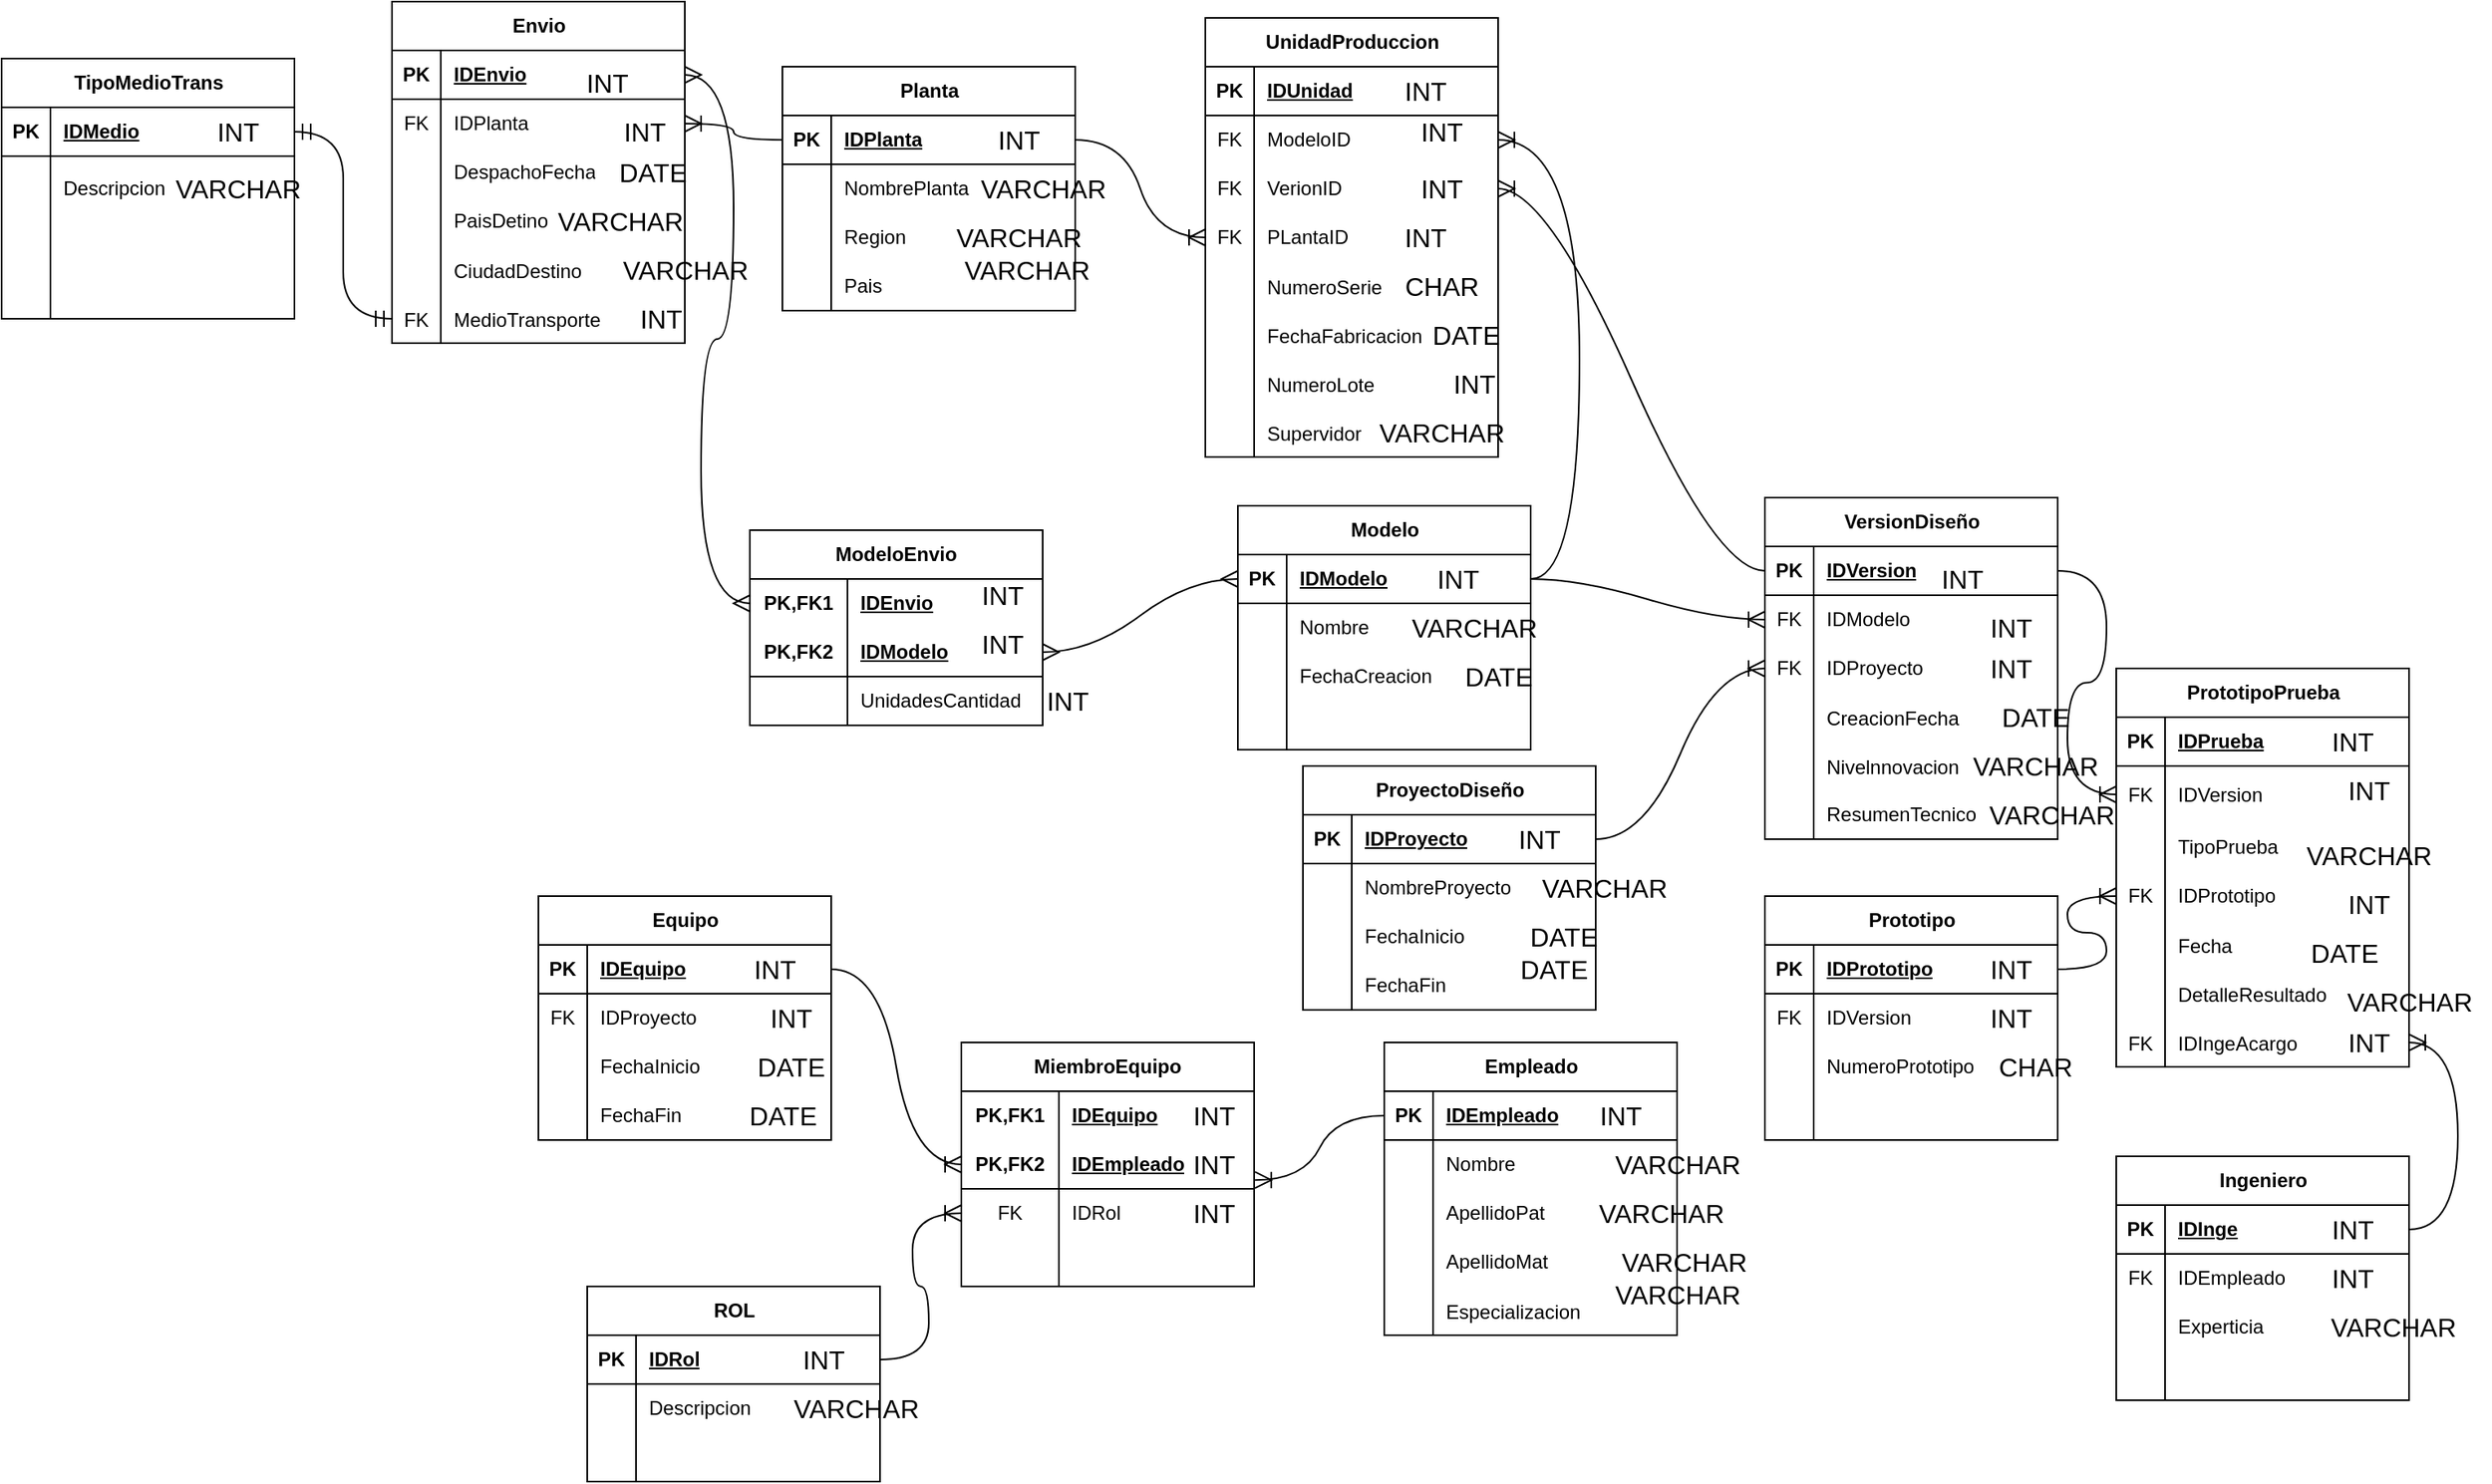 <mxfile version="27.0.6">
  <diagram name="Página-1" id="eDtPr7gVqnBPOmp7WP_O">
    <mxGraphModel dx="2278" dy="1184" grid="1" gridSize="10" guides="1" tooltips="1" connect="1" arrows="1" fold="1" page="1" pageScale="1" pageWidth="827" pageHeight="1169" math="0" shadow="0">
      <root>
        <mxCell id="0" />
        <mxCell id="1" parent="0" />
        <mxCell id="ew8QIX8_B9unb87lkNr5-1" value="Modelo" style="shape=table;startSize=30;container=1;collapsible=1;childLayout=tableLayout;fixedRows=1;rowLines=0;fontStyle=1;align=center;resizeLast=1;html=1;" vertex="1" parent="1">
          <mxGeometry y="380" width="180" height="150" as="geometry" />
        </mxCell>
        <mxCell id="ew8QIX8_B9unb87lkNr5-2" value="" style="shape=tableRow;horizontal=0;startSize=0;swimlaneHead=0;swimlaneBody=0;fillColor=none;collapsible=0;dropTarget=0;points=[[0,0.5],[1,0.5]];portConstraint=eastwest;top=0;left=0;right=0;bottom=1;" vertex="1" parent="ew8QIX8_B9unb87lkNr5-1">
          <mxGeometry y="30" width="180" height="30" as="geometry" />
        </mxCell>
        <mxCell id="ew8QIX8_B9unb87lkNr5-3" value="PK" style="shape=partialRectangle;connectable=0;fillColor=none;top=0;left=0;bottom=0;right=0;fontStyle=1;overflow=hidden;whiteSpace=wrap;html=1;" vertex="1" parent="ew8QIX8_B9unb87lkNr5-2">
          <mxGeometry width="30" height="30" as="geometry">
            <mxRectangle width="30" height="30" as="alternateBounds" />
          </mxGeometry>
        </mxCell>
        <mxCell id="ew8QIX8_B9unb87lkNr5-4" value="IDModelo" style="shape=partialRectangle;connectable=0;fillColor=none;top=0;left=0;bottom=0;right=0;align=left;spacingLeft=6;fontStyle=5;overflow=hidden;whiteSpace=wrap;html=1;" vertex="1" parent="ew8QIX8_B9unb87lkNr5-2">
          <mxGeometry x="30" width="150" height="30" as="geometry">
            <mxRectangle width="150" height="30" as="alternateBounds" />
          </mxGeometry>
        </mxCell>
        <mxCell id="ew8QIX8_B9unb87lkNr5-5" value="" style="shape=tableRow;horizontal=0;startSize=0;swimlaneHead=0;swimlaneBody=0;fillColor=none;collapsible=0;dropTarget=0;points=[[0,0.5],[1,0.5]];portConstraint=eastwest;top=0;left=0;right=0;bottom=0;" vertex="1" parent="ew8QIX8_B9unb87lkNr5-1">
          <mxGeometry y="60" width="180" height="30" as="geometry" />
        </mxCell>
        <mxCell id="ew8QIX8_B9unb87lkNr5-6" value="" style="shape=partialRectangle;connectable=0;fillColor=none;top=0;left=0;bottom=0;right=0;editable=1;overflow=hidden;whiteSpace=wrap;html=1;" vertex="1" parent="ew8QIX8_B9unb87lkNr5-5">
          <mxGeometry width="30" height="30" as="geometry">
            <mxRectangle width="30" height="30" as="alternateBounds" />
          </mxGeometry>
        </mxCell>
        <mxCell id="ew8QIX8_B9unb87lkNr5-7" value="Nombre" style="shape=partialRectangle;connectable=0;fillColor=none;top=0;left=0;bottom=0;right=0;align=left;spacingLeft=6;overflow=hidden;whiteSpace=wrap;html=1;" vertex="1" parent="ew8QIX8_B9unb87lkNr5-5">
          <mxGeometry x="30" width="150" height="30" as="geometry">
            <mxRectangle width="150" height="30" as="alternateBounds" />
          </mxGeometry>
        </mxCell>
        <mxCell id="ew8QIX8_B9unb87lkNr5-8" value="" style="shape=tableRow;horizontal=0;startSize=0;swimlaneHead=0;swimlaneBody=0;fillColor=none;collapsible=0;dropTarget=0;points=[[0,0.5],[1,0.5]];portConstraint=eastwest;top=0;left=0;right=0;bottom=0;" vertex="1" parent="ew8QIX8_B9unb87lkNr5-1">
          <mxGeometry y="90" width="180" height="30" as="geometry" />
        </mxCell>
        <mxCell id="ew8QIX8_B9unb87lkNr5-9" value="" style="shape=partialRectangle;connectable=0;fillColor=none;top=0;left=0;bottom=0;right=0;editable=1;overflow=hidden;whiteSpace=wrap;html=1;" vertex="1" parent="ew8QIX8_B9unb87lkNr5-8">
          <mxGeometry width="30" height="30" as="geometry">
            <mxRectangle width="30" height="30" as="alternateBounds" />
          </mxGeometry>
        </mxCell>
        <mxCell id="ew8QIX8_B9unb87lkNr5-10" value="FechaCreacion" style="shape=partialRectangle;connectable=0;fillColor=none;top=0;left=0;bottom=0;right=0;align=left;spacingLeft=6;overflow=hidden;whiteSpace=wrap;html=1;" vertex="1" parent="ew8QIX8_B9unb87lkNr5-8">
          <mxGeometry x="30" width="150" height="30" as="geometry">
            <mxRectangle width="150" height="30" as="alternateBounds" />
          </mxGeometry>
        </mxCell>
        <mxCell id="ew8QIX8_B9unb87lkNr5-11" value="" style="shape=tableRow;horizontal=0;startSize=0;swimlaneHead=0;swimlaneBody=0;fillColor=none;collapsible=0;dropTarget=0;points=[[0,0.5],[1,0.5]];portConstraint=eastwest;top=0;left=0;right=0;bottom=0;" vertex="1" parent="ew8QIX8_B9unb87lkNr5-1">
          <mxGeometry y="120" width="180" height="30" as="geometry" />
        </mxCell>
        <mxCell id="ew8QIX8_B9unb87lkNr5-12" value="" style="shape=partialRectangle;connectable=0;fillColor=none;top=0;left=0;bottom=0;right=0;editable=1;overflow=hidden;whiteSpace=wrap;html=1;" vertex="1" parent="ew8QIX8_B9unb87lkNr5-11">
          <mxGeometry width="30" height="30" as="geometry">
            <mxRectangle width="30" height="30" as="alternateBounds" />
          </mxGeometry>
        </mxCell>
        <mxCell id="ew8QIX8_B9unb87lkNr5-13" value="" style="shape=partialRectangle;connectable=0;fillColor=none;top=0;left=0;bottom=0;right=0;align=left;spacingLeft=6;overflow=hidden;whiteSpace=wrap;html=1;" vertex="1" parent="ew8QIX8_B9unb87lkNr5-11">
          <mxGeometry x="30" width="150" height="30" as="geometry">
            <mxRectangle width="150" height="30" as="alternateBounds" />
          </mxGeometry>
        </mxCell>
        <mxCell id="ew8QIX8_B9unb87lkNr5-14" value="ProyectoDiseño" style="shape=table;startSize=30;container=1;collapsible=1;childLayout=tableLayout;fixedRows=1;rowLines=0;fontStyle=1;align=center;resizeLast=1;html=1;" vertex="1" parent="1">
          <mxGeometry x="40" y="540" width="180" height="150" as="geometry" />
        </mxCell>
        <mxCell id="ew8QIX8_B9unb87lkNr5-15" value="" style="shape=tableRow;horizontal=0;startSize=0;swimlaneHead=0;swimlaneBody=0;fillColor=none;collapsible=0;dropTarget=0;points=[[0,0.5],[1,0.5]];portConstraint=eastwest;top=0;left=0;right=0;bottom=1;" vertex="1" parent="ew8QIX8_B9unb87lkNr5-14">
          <mxGeometry y="30" width="180" height="30" as="geometry" />
        </mxCell>
        <mxCell id="ew8QIX8_B9unb87lkNr5-16" value="PK" style="shape=partialRectangle;connectable=0;fillColor=none;top=0;left=0;bottom=0;right=0;fontStyle=1;overflow=hidden;whiteSpace=wrap;html=1;" vertex="1" parent="ew8QIX8_B9unb87lkNr5-15">
          <mxGeometry width="30" height="30" as="geometry">
            <mxRectangle width="30" height="30" as="alternateBounds" />
          </mxGeometry>
        </mxCell>
        <mxCell id="ew8QIX8_B9unb87lkNr5-17" value="IDProyecto" style="shape=partialRectangle;connectable=0;fillColor=none;top=0;left=0;bottom=0;right=0;align=left;spacingLeft=6;fontStyle=5;overflow=hidden;whiteSpace=wrap;html=1;" vertex="1" parent="ew8QIX8_B9unb87lkNr5-15">
          <mxGeometry x="30" width="150" height="30" as="geometry">
            <mxRectangle width="150" height="30" as="alternateBounds" />
          </mxGeometry>
        </mxCell>
        <mxCell id="ew8QIX8_B9unb87lkNr5-18" value="" style="shape=tableRow;horizontal=0;startSize=0;swimlaneHead=0;swimlaneBody=0;fillColor=none;collapsible=0;dropTarget=0;points=[[0,0.5],[1,0.5]];portConstraint=eastwest;top=0;left=0;right=0;bottom=0;" vertex="1" parent="ew8QIX8_B9unb87lkNr5-14">
          <mxGeometry y="60" width="180" height="30" as="geometry" />
        </mxCell>
        <mxCell id="ew8QIX8_B9unb87lkNr5-19" value="" style="shape=partialRectangle;connectable=0;fillColor=none;top=0;left=0;bottom=0;right=0;editable=1;overflow=hidden;whiteSpace=wrap;html=1;" vertex="1" parent="ew8QIX8_B9unb87lkNr5-18">
          <mxGeometry width="30" height="30" as="geometry">
            <mxRectangle width="30" height="30" as="alternateBounds" />
          </mxGeometry>
        </mxCell>
        <mxCell id="ew8QIX8_B9unb87lkNr5-20" value="NombreProyecto" style="shape=partialRectangle;connectable=0;fillColor=none;top=0;left=0;bottom=0;right=0;align=left;spacingLeft=6;overflow=hidden;whiteSpace=wrap;html=1;" vertex="1" parent="ew8QIX8_B9unb87lkNr5-18">
          <mxGeometry x="30" width="150" height="30" as="geometry">
            <mxRectangle width="150" height="30" as="alternateBounds" />
          </mxGeometry>
        </mxCell>
        <mxCell id="ew8QIX8_B9unb87lkNr5-21" value="" style="shape=tableRow;horizontal=0;startSize=0;swimlaneHead=0;swimlaneBody=0;fillColor=none;collapsible=0;dropTarget=0;points=[[0,0.5],[1,0.5]];portConstraint=eastwest;top=0;left=0;right=0;bottom=0;" vertex="1" parent="ew8QIX8_B9unb87lkNr5-14">
          <mxGeometry y="90" width="180" height="30" as="geometry" />
        </mxCell>
        <mxCell id="ew8QIX8_B9unb87lkNr5-22" value="" style="shape=partialRectangle;connectable=0;fillColor=none;top=0;left=0;bottom=0;right=0;editable=1;overflow=hidden;whiteSpace=wrap;html=1;" vertex="1" parent="ew8QIX8_B9unb87lkNr5-21">
          <mxGeometry width="30" height="30" as="geometry">
            <mxRectangle width="30" height="30" as="alternateBounds" />
          </mxGeometry>
        </mxCell>
        <mxCell id="ew8QIX8_B9unb87lkNr5-23" value="FechaInicio" style="shape=partialRectangle;connectable=0;fillColor=none;top=0;left=0;bottom=0;right=0;align=left;spacingLeft=6;overflow=hidden;whiteSpace=wrap;html=1;" vertex="1" parent="ew8QIX8_B9unb87lkNr5-21">
          <mxGeometry x="30" width="150" height="30" as="geometry">
            <mxRectangle width="150" height="30" as="alternateBounds" />
          </mxGeometry>
        </mxCell>
        <mxCell id="ew8QIX8_B9unb87lkNr5-24" value="" style="shape=tableRow;horizontal=0;startSize=0;swimlaneHead=0;swimlaneBody=0;fillColor=none;collapsible=0;dropTarget=0;points=[[0,0.5],[1,0.5]];portConstraint=eastwest;top=0;left=0;right=0;bottom=0;" vertex="1" parent="ew8QIX8_B9unb87lkNr5-14">
          <mxGeometry y="120" width="180" height="30" as="geometry" />
        </mxCell>
        <mxCell id="ew8QIX8_B9unb87lkNr5-25" value="" style="shape=partialRectangle;connectable=0;fillColor=none;top=0;left=0;bottom=0;right=0;editable=1;overflow=hidden;whiteSpace=wrap;html=1;" vertex="1" parent="ew8QIX8_B9unb87lkNr5-24">
          <mxGeometry width="30" height="30" as="geometry">
            <mxRectangle width="30" height="30" as="alternateBounds" />
          </mxGeometry>
        </mxCell>
        <mxCell id="ew8QIX8_B9unb87lkNr5-26" value="FechaFin" style="shape=partialRectangle;connectable=0;fillColor=none;top=0;left=0;bottom=0;right=0;align=left;spacingLeft=6;overflow=hidden;whiteSpace=wrap;html=1;" vertex="1" parent="ew8QIX8_B9unb87lkNr5-24">
          <mxGeometry x="30" width="150" height="30" as="geometry">
            <mxRectangle width="150" height="30" as="alternateBounds" />
          </mxGeometry>
        </mxCell>
        <mxCell id="ew8QIX8_B9unb87lkNr5-27" value="Equipo" style="shape=table;startSize=30;container=1;collapsible=1;childLayout=tableLayout;fixedRows=1;rowLines=0;fontStyle=1;align=center;resizeLast=1;html=1;" vertex="1" parent="1">
          <mxGeometry x="-430" y="620" width="180" height="150" as="geometry" />
        </mxCell>
        <mxCell id="ew8QIX8_B9unb87lkNr5-28" value="" style="shape=tableRow;horizontal=0;startSize=0;swimlaneHead=0;swimlaneBody=0;fillColor=none;collapsible=0;dropTarget=0;points=[[0,0.5],[1,0.5]];portConstraint=eastwest;top=0;left=0;right=0;bottom=1;" vertex="1" parent="ew8QIX8_B9unb87lkNr5-27">
          <mxGeometry y="30" width="180" height="30" as="geometry" />
        </mxCell>
        <mxCell id="ew8QIX8_B9unb87lkNr5-29" value="PK" style="shape=partialRectangle;connectable=0;fillColor=none;top=0;left=0;bottom=0;right=0;fontStyle=1;overflow=hidden;whiteSpace=wrap;html=1;" vertex="1" parent="ew8QIX8_B9unb87lkNr5-28">
          <mxGeometry width="30" height="30" as="geometry">
            <mxRectangle width="30" height="30" as="alternateBounds" />
          </mxGeometry>
        </mxCell>
        <mxCell id="ew8QIX8_B9unb87lkNr5-30" value="IDEquipo" style="shape=partialRectangle;connectable=0;fillColor=none;top=0;left=0;bottom=0;right=0;align=left;spacingLeft=6;fontStyle=5;overflow=hidden;whiteSpace=wrap;html=1;" vertex="1" parent="ew8QIX8_B9unb87lkNr5-28">
          <mxGeometry x="30" width="150" height="30" as="geometry">
            <mxRectangle width="150" height="30" as="alternateBounds" />
          </mxGeometry>
        </mxCell>
        <mxCell id="ew8QIX8_B9unb87lkNr5-31" value="" style="shape=tableRow;horizontal=0;startSize=0;swimlaneHead=0;swimlaneBody=0;fillColor=none;collapsible=0;dropTarget=0;points=[[0,0.5],[1,0.5]];portConstraint=eastwest;top=0;left=0;right=0;bottom=0;" vertex="1" parent="ew8QIX8_B9unb87lkNr5-27">
          <mxGeometry y="60" width="180" height="30" as="geometry" />
        </mxCell>
        <mxCell id="ew8QIX8_B9unb87lkNr5-32" value="FK" style="shape=partialRectangle;connectable=0;fillColor=none;top=0;left=0;bottom=0;right=0;editable=1;overflow=hidden;whiteSpace=wrap;html=1;" vertex="1" parent="ew8QIX8_B9unb87lkNr5-31">
          <mxGeometry width="30" height="30" as="geometry">
            <mxRectangle width="30" height="30" as="alternateBounds" />
          </mxGeometry>
        </mxCell>
        <mxCell id="ew8QIX8_B9unb87lkNr5-33" value="IDProyecto" style="shape=partialRectangle;connectable=0;fillColor=none;top=0;left=0;bottom=0;right=0;align=left;spacingLeft=6;overflow=hidden;whiteSpace=wrap;html=1;" vertex="1" parent="ew8QIX8_B9unb87lkNr5-31">
          <mxGeometry x="30" width="150" height="30" as="geometry">
            <mxRectangle width="150" height="30" as="alternateBounds" />
          </mxGeometry>
        </mxCell>
        <mxCell id="ew8QIX8_B9unb87lkNr5-34" value="" style="shape=tableRow;horizontal=0;startSize=0;swimlaneHead=0;swimlaneBody=0;fillColor=none;collapsible=0;dropTarget=0;points=[[0,0.5],[1,0.5]];portConstraint=eastwest;top=0;left=0;right=0;bottom=0;" vertex="1" parent="ew8QIX8_B9unb87lkNr5-27">
          <mxGeometry y="90" width="180" height="30" as="geometry" />
        </mxCell>
        <mxCell id="ew8QIX8_B9unb87lkNr5-35" value="" style="shape=partialRectangle;connectable=0;fillColor=none;top=0;left=0;bottom=0;right=0;editable=1;overflow=hidden;whiteSpace=wrap;html=1;" vertex="1" parent="ew8QIX8_B9unb87lkNr5-34">
          <mxGeometry width="30" height="30" as="geometry">
            <mxRectangle width="30" height="30" as="alternateBounds" />
          </mxGeometry>
        </mxCell>
        <mxCell id="ew8QIX8_B9unb87lkNr5-36" value="FechaInicio" style="shape=partialRectangle;connectable=0;fillColor=none;top=0;left=0;bottom=0;right=0;align=left;spacingLeft=6;overflow=hidden;whiteSpace=wrap;html=1;" vertex="1" parent="ew8QIX8_B9unb87lkNr5-34">
          <mxGeometry x="30" width="150" height="30" as="geometry">
            <mxRectangle width="150" height="30" as="alternateBounds" />
          </mxGeometry>
        </mxCell>
        <mxCell id="ew8QIX8_B9unb87lkNr5-37" value="" style="shape=tableRow;horizontal=0;startSize=0;swimlaneHead=0;swimlaneBody=0;fillColor=none;collapsible=0;dropTarget=0;points=[[0,0.5],[1,0.5]];portConstraint=eastwest;top=0;left=0;right=0;bottom=0;" vertex="1" parent="ew8QIX8_B9unb87lkNr5-27">
          <mxGeometry y="120" width="180" height="30" as="geometry" />
        </mxCell>
        <mxCell id="ew8QIX8_B9unb87lkNr5-38" value="" style="shape=partialRectangle;connectable=0;fillColor=none;top=0;left=0;bottom=0;right=0;editable=1;overflow=hidden;whiteSpace=wrap;html=1;" vertex="1" parent="ew8QIX8_B9unb87lkNr5-37">
          <mxGeometry width="30" height="30" as="geometry">
            <mxRectangle width="30" height="30" as="alternateBounds" />
          </mxGeometry>
        </mxCell>
        <mxCell id="ew8QIX8_B9unb87lkNr5-39" value="FechaFin" style="shape=partialRectangle;connectable=0;fillColor=none;top=0;left=0;bottom=0;right=0;align=left;spacingLeft=6;overflow=hidden;whiteSpace=wrap;html=1;" vertex="1" parent="ew8QIX8_B9unb87lkNr5-37">
          <mxGeometry x="30" width="150" height="30" as="geometry">
            <mxRectangle width="150" height="30" as="alternateBounds" />
          </mxGeometry>
        </mxCell>
        <mxCell id="ew8QIX8_B9unb87lkNr5-40" value="ROL" style="shape=table;startSize=30;container=1;collapsible=1;childLayout=tableLayout;fixedRows=1;rowLines=0;fontStyle=1;align=center;resizeLast=1;html=1;" vertex="1" parent="1">
          <mxGeometry x="-400" y="860" width="180" height="120" as="geometry" />
        </mxCell>
        <mxCell id="ew8QIX8_B9unb87lkNr5-41" value="" style="shape=tableRow;horizontal=0;startSize=0;swimlaneHead=0;swimlaneBody=0;fillColor=none;collapsible=0;dropTarget=0;points=[[0,0.5],[1,0.5]];portConstraint=eastwest;top=0;left=0;right=0;bottom=1;" vertex="1" parent="ew8QIX8_B9unb87lkNr5-40">
          <mxGeometry y="30" width="180" height="30" as="geometry" />
        </mxCell>
        <mxCell id="ew8QIX8_B9unb87lkNr5-42" value="PK" style="shape=partialRectangle;connectable=0;fillColor=none;top=0;left=0;bottom=0;right=0;fontStyle=1;overflow=hidden;whiteSpace=wrap;html=1;" vertex="1" parent="ew8QIX8_B9unb87lkNr5-41">
          <mxGeometry width="30" height="30" as="geometry">
            <mxRectangle width="30" height="30" as="alternateBounds" />
          </mxGeometry>
        </mxCell>
        <mxCell id="ew8QIX8_B9unb87lkNr5-43" value="IDRol" style="shape=partialRectangle;connectable=0;fillColor=none;top=0;left=0;bottom=0;right=0;align=left;spacingLeft=6;fontStyle=5;overflow=hidden;whiteSpace=wrap;html=1;" vertex="1" parent="ew8QIX8_B9unb87lkNr5-41">
          <mxGeometry x="30" width="150" height="30" as="geometry">
            <mxRectangle width="150" height="30" as="alternateBounds" />
          </mxGeometry>
        </mxCell>
        <mxCell id="ew8QIX8_B9unb87lkNr5-44" value="" style="shape=tableRow;horizontal=0;startSize=0;swimlaneHead=0;swimlaneBody=0;fillColor=none;collapsible=0;dropTarget=0;points=[[0,0.5],[1,0.5]];portConstraint=eastwest;top=0;left=0;right=0;bottom=0;" vertex="1" parent="ew8QIX8_B9unb87lkNr5-40">
          <mxGeometry y="60" width="180" height="30" as="geometry" />
        </mxCell>
        <mxCell id="ew8QIX8_B9unb87lkNr5-45" value="" style="shape=partialRectangle;connectable=0;fillColor=none;top=0;left=0;bottom=0;right=0;editable=1;overflow=hidden;whiteSpace=wrap;html=1;" vertex="1" parent="ew8QIX8_B9unb87lkNr5-44">
          <mxGeometry width="30" height="30" as="geometry">
            <mxRectangle width="30" height="30" as="alternateBounds" />
          </mxGeometry>
        </mxCell>
        <mxCell id="ew8QIX8_B9unb87lkNr5-46" value="Descripcion" style="shape=partialRectangle;connectable=0;fillColor=none;top=0;left=0;bottom=0;right=0;align=left;spacingLeft=6;overflow=hidden;whiteSpace=wrap;html=1;" vertex="1" parent="ew8QIX8_B9unb87lkNr5-44">
          <mxGeometry x="30" width="150" height="30" as="geometry">
            <mxRectangle width="150" height="30" as="alternateBounds" />
          </mxGeometry>
        </mxCell>
        <mxCell id="ew8QIX8_B9unb87lkNr5-50" value="" style="shape=tableRow;horizontal=0;startSize=0;swimlaneHead=0;swimlaneBody=0;fillColor=none;collapsible=0;dropTarget=0;points=[[0,0.5],[1,0.5]];portConstraint=eastwest;top=0;left=0;right=0;bottom=0;" vertex="1" parent="ew8QIX8_B9unb87lkNr5-40">
          <mxGeometry y="90" width="180" height="30" as="geometry" />
        </mxCell>
        <mxCell id="ew8QIX8_B9unb87lkNr5-51" value="" style="shape=partialRectangle;connectable=0;fillColor=none;top=0;left=0;bottom=0;right=0;editable=1;overflow=hidden;whiteSpace=wrap;html=1;" vertex="1" parent="ew8QIX8_B9unb87lkNr5-50">
          <mxGeometry width="30" height="30" as="geometry">
            <mxRectangle width="30" height="30" as="alternateBounds" />
          </mxGeometry>
        </mxCell>
        <mxCell id="ew8QIX8_B9unb87lkNr5-52" value="" style="shape=partialRectangle;connectable=0;fillColor=none;top=0;left=0;bottom=0;right=0;align=left;spacingLeft=6;overflow=hidden;whiteSpace=wrap;html=1;" vertex="1" parent="ew8QIX8_B9unb87lkNr5-50">
          <mxGeometry x="30" width="150" height="30" as="geometry">
            <mxRectangle width="150" height="30" as="alternateBounds" />
          </mxGeometry>
        </mxCell>
        <mxCell id="ew8QIX8_B9unb87lkNr5-53" value="Empleado" style="shape=table;startSize=30;container=1;collapsible=1;childLayout=tableLayout;fixedRows=1;rowLines=0;fontStyle=1;align=center;resizeLast=1;html=1;" vertex="1" parent="1">
          <mxGeometry x="90" y="710" width="180" height="180" as="geometry" />
        </mxCell>
        <mxCell id="ew8QIX8_B9unb87lkNr5-54" value="" style="shape=tableRow;horizontal=0;startSize=0;swimlaneHead=0;swimlaneBody=0;fillColor=none;collapsible=0;dropTarget=0;points=[[0,0.5],[1,0.5]];portConstraint=eastwest;top=0;left=0;right=0;bottom=1;" vertex="1" parent="ew8QIX8_B9unb87lkNr5-53">
          <mxGeometry y="30" width="180" height="30" as="geometry" />
        </mxCell>
        <mxCell id="ew8QIX8_B9unb87lkNr5-55" value="PK" style="shape=partialRectangle;connectable=0;fillColor=none;top=0;left=0;bottom=0;right=0;fontStyle=1;overflow=hidden;whiteSpace=wrap;html=1;" vertex="1" parent="ew8QIX8_B9unb87lkNr5-54">
          <mxGeometry width="30" height="30" as="geometry">
            <mxRectangle width="30" height="30" as="alternateBounds" />
          </mxGeometry>
        </mxCell>
        <mxCell id="ew8QIX8_B9unb87lkNr5-56" value="IDEmpleado" style="shape=partialRectangle;connectable=0;fillColor=none;top=0;left=0;bottom=0;right=0;align=left;spacingLeft=6;fontStyle=5;overflow=hidden;whiteSpace=wrap;html=1;" vertex="1" parent="ew8QIX8_B9unb87lkNr5-54">
          <mxGeometry x="30" width="150" height="30" as="geometry">
            <mxRectangle width="150" height="30" as="alternateBounds" />
          </mxGeometry>
        </mxCell>
        <mxCell id="ew8QIX8_B9unb87lkNr5-57" value="" style="shape=tableRow;horizontal=0;startSize=0;swimlaneHead=0;swimlaneBody=0;fillColor=none;collapsible=0;dropTarget=0;points=[[0,0.5],[1,0.5]];portConstraint=eastwest;top=0;left=0;right=0;bottom=0;" vertex="1" parent="ew8QIX8_B9unb87lkNr5-53">
          <mxGeometry y="60" width="180" height="30" as="geometry" />
        </mxCell>
        <mxCell id="ew8QIX8_B9unb87lkNr5-58" value="" style="shape=partialRectangle;connectable=0;fillColor=none;top=0;left=0;bottom=0;right=0;editable=1;overflow=hidden;whiteSpace=wrap;html=1;" vertex="1" parent="ew8QIX8_B9unb87lkNr5-57">
          <mxGeometry width="30" height="30" as="geometry">
            <mxRectangle width="30" height="30" as="alternateBounds" />
          </mxGeometry>
        </mxCell>
        <mxCell id="ew8QIX8_B9unb87lkNr5-59" value="Nombre" style="shape=partialRectangle;connectable=0;fillColor=none;top=0;left=0;bottom=0;right=0;align=left;spacingLeft=6;overflow=hidden;whiteSpace=wrap;html=1;" vertex="1" parent="ew8QIX8_B9unb87lkNr5-57">
          <mxGeometry x="30" width="150" height="30" as="geometry">
            <mxRectangle width="150" height="30" as="alternateBounds" />
          </mxGeometry>
        </mxCell>
        <mxCell id="ew8QIX8_B9unb87lkNr5-60" value="" style="shape=tableRow;horizontal=0;startSize=0;swimlaneHead=0;swimlaneBody=0;fillColor=none;collapsible=0;dropTarget=0;points=[[0,0.5],[1,0.5]];portConstraint=eastwest;top=0;left=0;right=0;bottom=0;" vertex="1" parent="ew8QIX8_B9unb87lkNr5-53">
          <mxGeometry y="90" width="180" height="30" as="geometry" />
        </mxCell>
        <mxCell id="ew8QIX8_B9unb87lkNr5-61" value="" style="shape=partialRectangle;connectable=0;fillColor=none;top=0;left=0;bottom=0;right=0;editable=1;overflow=hidden;whiteSpace=wrap;html=1;" vertex="1" parent="ew8QIX8_B9unb87lkNr5-60">
          <mxGeometry width="30" height="30" as="geometry">
            <mxRectangle width="30" height="30" as="alternateBounds" />
          </mxGeometry>
        </mxCell>
        <mxCell id="ew8QIX8_B9unb87lkNr5-62" value="ApellidoPat" style="shape=partialRectangle;connectable=0;fillColor=none;top=0;left=0;bottom=0;right=0;align=left;spacingLeft=6;overflow=hidden;whiteSpace=wrap;html=1;" vertex="1" parent="ew8QIX8_B9unb87lkNr5-60">
          <mxGeometry x="30" width="150" height="30" as="geometry">
            <mxRectangle width="150" height="30" as="alternateBounds" />
          </mxGeometry>
        </mxCell>
        <mxCell id="ew8QIX8_B9unb87lkNr5-63" value="" style="shape=tableRow;horizontal=0;startSize=0;swimlaneHead=0;swimlaneBody=0;fillColor=none;collapsible=0;dropTarget=0;points=[[0,0.5],[1,0.5]];portConstraint=eastwest;top=0;left=0;right=0;bottom=0;" vertex="1" parent="ew8QIX8_B9unb87lkNr5-53">
          <mxGeometry y="120" width="180" height="30" as="geometry" />
        </mxCell>
        <mxCell id="ew8QIX8_B9unb87lkNr5-64" value="" style="shape=partialRectangle;connectable=0;fillColor=none;top=0;left=0;bottom=0;right=0;editable=1;overflow=hidden;whiteSpace=wrap;html=1;" vertex="1" parent="ew8QIX8_B9unb87lkNr5-63">
          <mxGeometry width="30" height="30" as="geometry">
            <mxRectangle width="30" height="30" as="alternateBounds" />
          </mxGeometry>
        </mxCell>
        <mxCell id="ew8QIX8_B9unb87lkNr5-65" value="ApellidoMat" style="shape=partialRectangle;connectable=0;fillColor=none;top=0;left=0;bottom=0;right=0;align=left;spacingLeft=6;overflow=hidden;whiteSpace=wrap;html=1;" vertex="1" parent="ew8QIX8_B9unb87lkNr5-63">
          <mxGeometry x="30" width="150" height="30" as="geometry">
            <mxRectangle width="150" height="30" as="alternateBounds" />
          </mxGeometry>
        </mxCell>
        <mxCell id="ew8QIX8_B9unb87lkNr5-66" value="" style="shape=tableRow;horizontal=0;startSize=0;swimlaneHead=0;swimlaneBody=0;fillColor=none;collapsible=0;dropTarget=0;points=[[0,0.5],[1,0.5]];portConstraint=eastwest;top=0;left=0;right=0;bottom=0;" vertex="1" parent="ew8QIX8_B9unb87lkNr5-53">
          <mxGeometry y="150" width="180" height="30" as="geometry" />
        </mxCell>
        <mxCell id="ew8QIX8_B9unb87lkNr5-67" value="" style="shape=partialRectangle;connectable=0;fillColor=none;top=0;left=0;bottom=0;right=0;editable=1;overflow=hidden;" vertex="1" parent="ew8QIX8_B9unb87lkNr5-66">
          <mxGeometry width="30" height="30" as="geometry">
            <mxRectangle width="30" height="30" as="alternateBounds" />
          </mxGeometry>
        </mxCell>
        <mxCell id="ew8QIX8_B9unb87lkNr5-68" value="Especializacion" style="shape=partialRectangle;connectable=0;fillColor=none;top=0;left=0;bottom=0;right=0;align=left;spacingLeft=6;overflow=hidden;" vertex="1" parent="ew8QIX8_B9unb87lkNr5-66">
          <mxGeometry x="30" width="150" height="30" as="geometry">
            <mxRectangle width="150" height="30" as="alternateBounds" />
          </mxGeometry>
        </mxCell>
        <mxCell id="ew8QIX8_B9unb87lkNr5-82" value="MiembroEquipo" style="shape=table;startSize=30;container=1;collapsible=1;childLayout=tableLayout;fixedRows=1;rowLines=0;fontStyle=1;align=center;resizeLast=1;html=1;whiteSpace=wrap;" vertex="1" parent="1">
          <mxGeometry x="-170" y="710" width="180" height="150" as="geometry" />
        </mxCell>
        <mxCell id="ew8QIX8_B9unb87lkNr5-83" value="" style="shape=tableRow;horizontal=0;startSize=0;swimlaneHead=0;swimlaneBody=0;fillColor=none;collapsible=0;dropTarget=0;points=[[0,0.5],[1,0.5]];portConstraint=eastwest;top=0;left=0;right=0;bottom=0;html=1;" vertex="1" parent="ew8QIX8_B9unb87lkNr5-82">
          <mxGeometry y="30" width="180" height="30" as="geometry" />
        </mxCell>
        <mxCell id="ew8QIX8_B9unb87lkNr5-84" value="PK,FK1" style="shape=partialRectangle;connectable=0;fillColor=none;top=0;left=0;bottom=0;right=0;fontStyle=1;overflow=hidden;html=1;whiteSpace=wrap;" vertex="1" parent="ew8QIX8_B9unb87lkNr5-83">
          <mxGeometry width="60" height="30" as="geometry">
            <mxRectangle width="60" height="30" as="alternateBounds" />
          </mxGeometry>
        </mxCell>
        <mxCell id="ew8QIX8_B9unb87lkNr5-85" value="IDEquipo" style="shape=partialRectangle;connectable=0;fillColor=none;top=0;left=0;bottom=0;right=0;align=left;spacingLeft=6;fontStyle=5;overflow=hidden;html=1;whiteSpace=wrap;" vertex="1" parent="ew8QIX8_B9unb87lkNr5-83">
          <mxGeometry x="60" width="120" height="30" as="geometry">
            <mxRectangle width="120" height="30" as="alternateBounds" />
          </mxGeometry>
        </mxCell>
        <mxCell id="ew8QIX8_B9unb87lkNr5-86" value="" style="shape=tableRow;horizontal=0;startSize=0;swimlaneHead=0;swimlaneBody=0;fillColor=none;collapsible=0;dropTarget=0;points=[[0,0.5],[1,0.5]];portConstraint=eastwest;top=0;left=0;right=0;bottom=1;html=1;" vertex="1" parent="ew8QIX8_B9unb87lkNr5-82">
          <mxGeometry y="60" width="180" height="30" as="geometry" />
        </mxCell>
        <mxCell id="ew8QIX8_B9unb87lkNr5-87" value="PK,FK2" style="shape=partialRectangle;connectable=0;fillColor=none;top=0;left=0;bottom=0;right=0;fontStyle=1;overflow=hidden;html=1;whiteSpace=wrap;" vertex="1" parent="ew8QIX8_B9unb87lkNr5-86">
          <mxGeometry width="60" height="30" as="geometry">
            <mxRectangle width="60" height="30" as="alternateBounds" />
          </mxGeometry>
        </mxCell>
        <mxCell id="ew8QIX8_B9unb87lkNr5-88" value="IDEmpleado" style="shape=partialRectangle;connectable=0;fillColor=none;top=0;left=0;bottom=0;right=0;align=left;spacingLeft=6;fontStyle=5;overflow=hidden;html=1;whiteSpace=wrap;" vertex="1" parent="ew8QIX8_B9unb87lkNr5-86">
          <mxGeometry x="60" width="120" height="30" as="geometry">
            <mxRectangle width="120" height="30" as="alternateBounds" />
          </mxGeometry>
        </mxCell>
        <mxCell id="ew8QIX8_B9unb87lkNr5-89" value="" style="shape=tableRow;horizontal=0;startSize=0;swimlaneHead=0;swimlaneBody=0;fillColor=none;collapsible=0;dropTarget=0;points=[[0,0.5],[1,0.5]];portConstraint=eastwest;top=0;left=0;right=0;bottom=0;html=1;" vertex="1" parent="ew8QIX8_B9unb87lkNr5-82">
          <mxGeometry y="90" width="180" height="30" as="geometry" />
        </mxCell>
        <mxCell id="ew8QIX8_B9unb87lkNr5-90" value="FK" style="shape=partialRectangle;connectable=0;fillColor=none;top=0;left=0;bottom=0;right=0;editable=1;overflow=hidden;html=1;whiteSpace=wrap;" vertex="1" parent="ew8QIX8_B9unb87lkNr5-89">
          <mxGeometry width="60" height="30" as="geometry">
            <mxRectangle width="60" height="30" as="alternateBounds" />
          </mxGeometry>
        </mxCell>
        <mxCell id="ew8QIX8_B9unb87lkNr5-91" value="IDRol" style="shape=partialRectangle;connectable=0;fillColor=none;top=0;left=0;bottom=0;right=0;align=left;spacingLeft=6;overflow=hidden;html=1;whiteSpace=wrap;" vertex="1" parent="ew8QIX8_B9unb87lkNr5-89">
          <mxGeometry x="60" width="120" height="30" as="geometry">
            <mxRectangle width="120" height="30" as="alternateBounds" />
          </mxGeometry>
        </mxCell>
        <mxCell id="ew8QIX8_B9unb87lkNr5-92" value="" style="shape=tableRow;horizontal=0;startSize=0;swimlaneHead=0;swimlaneBody=0;fillColor=none;collapsible=0;dropTarget=0;points=[[0,0.5],[1,0.5]];portConstraint=eastwest;top=0;left=0;right=0;bottom=0;html=1;" vertex="1" parent="ew8QIX8_B9unb87lkNr5-82">
          <mxGeometry y="120" width="180" height="30" as="geometry" />
        </mxCell>
        <mxCell id="ew8QIX8_B9unb87lkNr5-93" value="" style="shape=partialRectangle;connectable=0;fillColor=none;top=0;left=0;bottom=0;right=0;editable=1;overflow=hidden;html=1;whiteSpace=wrap;" vertex="1" parent="ew8QIX8_B9unb87lkNr5-92">
          <mxGeometry width="60" height="30" as="geometry">
            <mxRectangle width="60" height="30" as="alternateBounds" />
          </mxGeometry>
        </mxCell>
        <mxCell id="ew8QIX8_B9unb87lkNr5-94" value="" style="shape=partialRectangle;connectable=0;fillColor=none;top=0;left=0;bottom=0;right=0;align=left;spacingLeft=6;overflow=hidden;html=1;whiteSpace=wrap;" vertex="1" parent="ew8QIX8_B9unb87lkNr5-92">
          <mxGeometry x="60" width="120" height="30" as="geometry">
            <mxRectangle width="120" height="30" as="alternateBounds" />
          </mxGeometry>
        </mxCell>
        <mxCell id="ew8QIX8_B9unb87lkNr5-95" value="VersionDiseño" style="shape=table;startSize=30;container=1;collapsible=1;childLayout=tableLayout;fixedRows=1;rowLines=0;fontStyle=1;align=center;resizeLast=1;html=1;" vertex="1" parent="1">
          <mxGeometry x="324" y="375" width="180" height="210" as="geometry" />
        </mxCell>
        <mxCell id="ew8QIX8_B9unb87lkNr5-96" value="" style="shape=tableRow;horizontal=0;startSize=0;swimlaneHead=0;swimlaneBody=0;fillColor=none;collapsible=0;dropTarget=0;points=[[0,0.5],[1,0.5]];portConstraint=eastwest;top=0;left=0;right=0;bottom=1;" vertex="1" parent="ew8QIX8_B9unb87lkNr5-95">
          <mxGeometry y="30" width="180" height="30" as="geometry" />
        </mxCell>
        <mxCell id="ew8QIX8_B9unb87lkNr5-97" value="PK" style="shape=partialRectangle;connectable=0;fillColor=none;top=0;left=0;bottom=0;right=0;fontStyle=1;overflow=hidden;whiteSpace=wrap;html=1;" vertex="1" parent="ew8QIX8_B9unb87lkNr5-96">
          <mxGeometry width="30" height="30" as="geometry">
            <mxRectangle width="30" height="30" as="alternateBounds" />
          </mxGeometry>
        </mxCell>
        <mxCell id="ew8QIX8_B9unb87lkNr5-98" value="IDVersion" style="shape=partialRectangle;connectable=0;fillColor=none;top=0;left=0;bottom=0;right=0;align=left;spacingLeft=6;fontStyle=5;overflow=hidden;whiteSpace=wrap;html=1;" vertex="1" parent="ew8QIX8_B9unb87lkNr5-96">
          <mxGeometry x="30" width="150" height="30" as="geometry">
            <mxRectangle width="150" height="30" as="alternateBounds" />
          </mxGeometry>
        </mxCell>
        <mxCell id="ew8QIX8_B9unb87lkNr5-99" value="" style="shape=tableRow;horizontal=0;startSize=0;swimlaneHead=0;swimlaneBody=0;fillColor=none;collapsible=0;dropTarget=0;points=[[0,0.5],[1,0.5]];portConstraint=eastwest;top=0;left=0;right=0;bottom=0;" vertex="1" parent="ew8QIX8_B9unb87lkNr5-95">
          <mxGeometry y="60" width="180" height="30" as="geometry" />
        </mxCell>
        <mxCell id="ew8QIX8_B9unb87lkNr5-100" value="FK" style="shape=partialRectangle;connectable=0;fillColor=none;top=0;left=0;bottom=0;right=0;editable=1;overflow=hidden;whiteSpace=wrap;html=1;" vertex="1" parent="ew8QIX8_B9unb87lkNr5-99">
          <mxGeometry width="30" height="30" as="geometry">
            <mxRectangle width="30" height="30" as="alternateBounds" />
          </mxGeometry>
        </mxCell>
        <mxCell id="ew8QIX8_B9unb87lkNr5-101" value="IDModelo" style="shape=partialRectangle;connectable=0;fillColor=none;top=0;left=0;bottom=0;right=0;align=left;spacingLeft=6;overflow=hidden;whiteSpace=wrap;html=1;" vertex="1" parent="ew8QIX8_B9unb87lkNr5-99">
          <mxGeometry x="30" width="150" height="30" as="geometry">
            <mxRectangle width="150" height="30" as="alternateBounds" />
          </mxGeometry>
        </mxCell>
        <mxCell id="ew8QIX8_B9unb87lkNr5-102" value="" style="shape=tableRow;horizontal=0;startSize=0;swimlaneHead=0;swimlaneBody=0;fillColor=none;collapsible=0;dropTarget=0;points=[[0,0.5],[1,0.5]];portConstraint=eastwest;top=0;left=0;right=0;bottom=0;" vertex="1" parent="ew8QIX8_B9unb87lkNr5-95">
          <mxGeometry y="90" width="180" height="30" as="geometry" />
        </mxCell>
        <mxCell id="ew8QIX8_B9unb87lkNr5-103" value="FK" style="shape=partialRectangle;connectable=0;fillColor=none;top=0;left=0;bottom=0;right=0;editable=1;overflow=hidden;whiteSpace=wrap;html=1;" vertex="1" parent="ew8QIX8_B9unb87lkNr5-102">
          <mxGeometry width="30" height="30" as="geometry">
            <mxRectangle width="30" height="30" as="alternateBounds" />
          </mxGeometry>
        </mxCell>
        <mxCell id="ew8QIX8_B9unb87lkNr5-104" value="IDProyecto" style="shape=partialRectangle;connectable=0;fillColor=none;top=0;left=0;bottom=0;right=0;align=left;spacingLeft=6;overflow=hidden;whiteSpace=wrap;html=1;" vertex="1" parent="ew8QIX8_B9unb87lkNr5-102">
          <mxGeometry x="30" width="150" height="30" as="geometry">
            <mxRectangle width="150" height="30" as="alternateBounds" />
          </mxGeometry>
        </mxCell>
        <mxCell id="ew8QIX8_B9unb87lkNr5-108" value="" style="shape=tableRow;horizontal=0;startSize=0;swimlaneHead=0;swimlaneBody=0;fillColor=none;collapsible=0;dropTarget=0;points=[[0,0.5],[1,0.5]];portConstraint=eastwest;top=0;left=0;right=0;bottom=0;" vertex="1" parent="ew8QIX8_B9unb87lkNr5-95">
          <mxGeometry y="120" width="180" height="30" as="geometry" />
        </mxCell>
        <mxCell id="ew8QIX8_B9unb87lkNr5-109" value="" style="shape=partialRectangle;connectable=0;fillColor=none;top=0;left=0;bottom=0;right=0;editable=1;overflow=hidden;" vertex="1" parent="ew8QIX8_B9unb87lkNr5-108">
          <mxGeometry width="30" height="30" as="geometry">
            <mxRectangle width="30" height="30" as="alternateBounds" />
          </mxGeometry>
        </mxCell>
        <mxCell id="ew8QIX8_B9unb87lkNr5-110" value="CreacionFecha" style="shape=partialRectangle;connectable=0;fillColor=none;top=0;left=0;bottom=0;right=0;align=left;spacingLeft=6;overflow=hidden;" vertex="1" parent="ew8QIX8_B9unb87lkNr5-108">
          <mxGeometry x="30" width="150" height="30" as="geometry">
            <mxRectangle width="150" height="30" as="alternateBounds" />
          </mxGeometry>
        </mxCell>
        <mxCell id="ew8QIX8_B9unb87lkNr5-111" value="" style="shape=tableRow;horizontal=0;startSize=0;swimlaneHead=0;swimlaneBody=0;fillColor=none;collapsible=0;dropTarget=0;points=[[0,0.5],[1,0.5]];portConstraint=eastwest;top=0;left=0;right=0;bottom=0;" vertex="1" parent="ew8QIX8_B9unb87lkNr5-95">
          <mxGeometry y="150" width="180" height="30" as="geometry" />
        </mxCell>
        <mxCell id="ew8QIX8_B9unb87lkNr5-112" value="" style="shape=partialRectangle;connectable=0;fillColor=none;top=0;left=0;bottom=0;right=0;editable=1;overflow=hidden;" vertex="1" parent="ew8QIX8_B9unb87lkNr5-111">
          <mxGeometry width="30" height="30" as="geometry">
            <mxRectangle width="30" height="30" as="alternateBounds" />
          </mxGeometry>
        </mxCell>
        <mxCell id="ew8QIX8_B9unb87lkNr5-113" value="Nivelnnovacion" style="shape=partialRectangle;connectable=0;fillColor=none;top=0;left=0;bottom=0;right=0;align=left;spacingLeft=6;overflow=hidden;" vertex="1" parent="ew8QIX8_B9unb87lkNr5-111">
          <mxGeometry x="30" width="150" height="30" as="geometry">
            <mxRectangle width="150" height="30" as="alternateBounds" />
          </mxGeometry>
        </mxCell>
        <mxCell id="ew8QIX8_B9unb87lkNr5-105" value="" style="shape=tableRow;horizontal=0;startSize=0;swimlaneHead=0;swimlaneBody=0;fillColor=none;collapsible=0;dropTarget=0;points=[[0,0.5],[1,0.5]];portConstraint=eastwest;top=0;left=0;right=0;bottom=0;" vertex="1" parent="ew8QIX8_B9unb87lkNr5-95">
          <mxGeometry y="180" width="180" height="30" as="geometry" />
        </mxCell>
        <mxCell id="ew8QIX8_B9unb87lkNr5-106" value="" style="shape=partialRectangle;connectable=0;fillColor=none;top=0;left=0;bottom=0;right=0;editable=1;overflow=hidden;whiteSpace=wrap;html=1;" vertex="1" parent="ew8QIX8_B9unb87lkNr5-105">
          <mxGeometry width="30" height="30" as="geometry">
            <mxRectangle width="30" height="30" as="alternateBounds" />
          </mxGeometry>
        </mxCell>
        <mxCell id="ew8QIX8_B9unb87lkNr5-107" value="ResumenTecnico" style="shape=partialRectangle;connectable=0;fillColor=none;top=0;left=0;bottom=0;right=0;align=left;spacingLeft=6;overflow=hidden;whiteSpace=wrap;html=1;" vertex="1" parent="ew8QIX8_B9unb87lkNr5-105">
          <mxGeometry x="30" width="150" height="30" as="geometry">
            <mxRectangle width="150" height="30" as="alternateBounds" />
          </mxGeometry>
        </mxCell>
        <mxCell id="ew8QIX8_B9unb87lkNr5-114" value="Prototipo" style="shape=table;startSize=30;container=1;collapsible=1;childLayout=tableLayout;fixedRows=1;rowLines=0;fontStyle=1;align=center;resizeLast=1;html=1;" vertex="1" parent="1">
          <mxGeometry x="324" y="620" width="180" height="150" as="geometry" />
        </mxCell>
        <mxCell id="ew8QIX8_B9unb87lkNr5-115" value="" style="shape=tableRow;horizontal=0;startSize=0;swimlaneHead=0;swimlaneBody=0;fillColor=none;collapsible=0;dropTarget=0;points=[[0,0.5],[1,0.5]];portConstraint=eastwest;top=0;left=0;right=0;bottom=1;" vertex="1" parent="ew8QIX8_B9unb87lkNr5-114">
          <mxGeometry y="30" width="180" height="30" as="geometry" />
        </mxCell>
        <mxCell id="ew8QIX8_B9unb87lkNr5-116" value="PK" style="shape=partialRectangle;connectable=0;fillColor=none;top=0;left=0;bottom=0;right=0;fontStyle=1;overflow=hidden;whiteSpace=wrap;html=1;" vertex="1" parent="ew8QIX8_B9unb87lkNr5-115">
          <mxGeometry width="30" height="30" as="geometry">
            <mxRectangle width="30" height="30" as="alternateBounds" />
          </mxGeometry>
        </mxCell>
        <mxCell id="ew8QIX8_B9unb87lkNr5-117" value="IDPrototipo" style="shape=partialRectangle;connectable=0;fillColor=none;top=0;left=0;bottom=0;right=0;align=left;spacingLeft=6;fontStyle=5;overflow=hidden;whiteSpace=wrap;html=1;" vertex="1" parent="ew8QIX8_B9unb87lkNr5-115">
          <mxGeometry x="30" width="150" height="30" as="geometry">
            <mxRectangle width="150" height="30" as="alternateBounds" />
          </mxGeometry>
        </mxCell>
        <mxCell id="ew8QIX8_B9unb87lkNr5-118" value="" style="shape=tableRow;horizontal=0;startSize=0;swimlaneHead=0;swimlaneBody=0;fillColor=none;collapsible=0;dropTarget=0;points=[[0,0.5],[1,0.5]];portConstraint=eastwest;top=0;left=0;right=0;bottom=0;" vertex="1" parent="ew8QIX8_B9unb87lkNr5-114">
          <mxGeometry y="60" width="180" height="30" as="geometry" />
        </mxCell>
        <mxCell id="ew8QIX8_B9unb87lkNr5-119" value="FK" style="shape=partialRectangle;connectable=0;fillColor=none;top=0;left=0;bottom=0;right=0;editable=1;overflow=hidden;whiteSpace=wrap;html=1;" vertex="1" parent="ew8QIX8_B9unb87lkNr5-118">
          <mxGeometry width="30" height="30" as="geometry">
            <mxRectangle width="30" height="30" as="alternateBounds" />
          </mxGeometry>
        </mxCell>
        <mxCell id="ew8QIX8_B9unb87lkNr5-120" value="IDVersion" style="shape=partialRectangle;connectable=0;fillColor=none;top=0;left=0;bottom=0;right=0;align=left;spacingLeft=6;overflow=hidden;whiteSpace=wrap;html=1;" vertex="1" parent="ew8QIX8_B9unb87lkNr5-118">
          <mxGeometry x="30" width="150" height="30" as="geometry">
            <mxRectangle width="150" height="30" as="alternateBounds" />
          </mxGeometry>
        </mxCell>
        <mxCell id="ew8QIX8_B9unb87lkNr5-121" value="" style="shape=tableRow;horizontal=0;startSize=0;swimlaneHead=0;swimlaneBody=0;fillColor=none;collapsible=0;dropTarget=0;points=[[0,0.5],[1,0.5]];portConstraint=eastwest;top=0;left=0;right=0;bottom=0;" vertex="1" parent="ew8QIX8_B9unb87lkNr5-114">
          <mxGeometry y="90" width="180" height="30" as="geometry" />
        </mxCell>
        <mxCell id="ew8QIX8_B9unb87lkNr5-122" value="" style="shape=partialRectangle;connectable=0;fillColor=none;top=0;left=0;bottom=0;right=0;editable=1;overflow=hidden;whiteSpace=wrap;html=1;" vertex="1" parent="ew8QIX8_B9unb87lkNr5-121">
          <mxGeometry width="30" height="30" as="geometry">
            <mxRectangle width="30" height="30" as="alternateBounds" />
          </mxGeometry>
        </mxCell>
        <mxCell id="ew8QIX8_B9unb87lkNr5-123" value="NumeroPrototipo" style="shape=partialRectangle;connectable=0;fillColor=none;top=0;left=0;bottom=0;right=0;align=left;spacingLeft=6;overflow=hidden;whiteSpace=wrap;html=1;" vertex="1" parent="ew8QIX8_B9unb87lkNr5-121">
          <mxGeometry x="30" width="150" height="30" as="geometry">
            <mxRectangle width="150" height="30" as="alternateBounds" />
          </mxGeometry>
        </mxCell>
        <mxCell id="ew8QIX8_B9unb87lkNr5-124" value="" style="shape=tableRow;horizontal=0;startSize=0;swimlaneHead=0;swimlaneBody=0;fillColor=none;collapsible=0;dropTarget=0;points=[[0,0.5],[1,0.5]];portConstraint=eastwest;top=0;left=0;right=0;bottom=0;" vertex="1" parent="ew8QIX8_B9unb87lkNr5-114">
          <mxGeometry y="120" width="180" height="30" as="geometry" />
        </mxCell>
        <mxCell id="ew8QIX8_B9unb87lkNr5-125" value="" style="shape=partialRectangle;connectable=0;fillColor=none;top=0;left=0;bottom=0;right=0;editable=1;overflow=hidden;whiteSpace=wrap;html=1;" vertex="1" parent="ew8QIX8_B9unb87lkNr5-124">
          <mxGeometry width="30" height="30" as="geometry">
            <mxRectangle width="30" height="30" as="alternateBounds" />
          </mxGeometry>
        </mxCell>
        <mxCell id="ew8QIX8_B9unb87lkNr5-126" value="" style="shape=partialRectangle;connectable=0;fillColor=none;top=0;left=0;bottom=0;right=0;align=left;spacingLeft=6;overflow=hidden;whiteSpace=wrap;html=1;" vertex="1" parent="ew8QIX8_B9unb87lkNr5-124">
          <mxGeometry x="30" width="150" height="30" as="geometry">
            <mxRectangle width="150" height="30" as="alternateBounds" />
          </mxGeometry>
        </mxCell>
        <mxCell id="ew8QIX8_B9unb87lkNr5-127" value="Ingeniero" style="shape=table;startSize=30;container=1;collapsible=1;childLayout=tableLayout;fixedRows=1;rowLines=0;fontStyle=1;align=center;resizeLast=1;html=1;" vertex="1" parent="1">
          <mxGeometry x="540" y="780" width="180" height="150" as="geometry" />
        </mxCell>
        <mxCell id="ew8QIX8_B9unb87lkNr5-128" value="" style="shape=tableRow;horizontal=0;startSize=0;swimlaneHead=0;swimlaneBody=0;fillColor=none;collapsible=0;dropTarget=0;points=[[0,0.5],[1,0.5]];portConstraint=eastwest;top=0;left=0;right=0;bottom=1;" vertex="1" parent="ew8QIX8_B9unb87lkNr5-127">
          <mxGeometry y="30" width="180" height="30" as="geometry" />
        </mxCell>
        <mxCell id="ew8QIX8_B9unb87lkNr5-129" value="PK" style="shape=partialRectangle;connectable=0;fillColor=none;top=0;left=0;bottom=0;right=0;fontStyle=1;overflow=hidden;whiteSpace=wrap;html=1;" vertex="1" parent="ew8QIX8_B9unb87lkNr5-128">
          <mxGeometry width="30" height="30" as="geometry">
            <mxRectangle width="30" height="30" as="alternateBounds" />
          </mxGeometry>
        </mxCell>
        <mxCell id="ew8QIX8_B9unb87lkNr5-130" value="IDInge" style="shape=partialRectangle;connectable=0;fillColor=none;top=0;left=0;bottom=0;right=0;align=left;spacingLeft=6;fontStyle=5;overflow=hidden;whiteSpace=wrap;html=1;" vertex="1" parent="ew8QIX8_B9unb87lkNr5-128">
          <mxGeometry x="30" width="150" height="30" as="geometry">
            <mxRectangle width="150" height="30" as="alternateBounds" />
          </mxGeometry>
        </mxCell>
        <mxCell id="ew8QIX8_B9unb87lkNr5-131" value="" style="shape=tableRow;horizontal=0;startSize=0;swimlaneHead=0;swimlaneBody=0;fillColor=none;collapsible=0;dropTarget=0;points=[[0,0.5],[1,0.5]];portConstraint=eastwest;top=0;left=0;right=0;bottom=0;" vertex="1" parent="ew8QIX8_B9unb87lkNr5-127">
          <mxGeometry y="60" width="180" height="30" as="geometry" />
        </mxCell>
        <mxCell id="ew8QIX8_B9unb87lkNr5-132" value="FK" style="shape=partialRectangle;connectable=0;fillColor=none;top=0;left=0;bottom=0;right=0;editable=1;overflow=hidden;whiteSpace=wrap;html=1;" vertex="1" parent="ew8QIX8_B9unb87lkNr5-131">
          <mxGeometry width="30" height="30" as="geometry">
            <mxRectangle width="30" height="30" as="alternateBounds" />
          </mxGeometry>
        </mxCell>
        <mxCell id="ew8QIX8_B9unb87lkNr5-133" value="IDEmpleado" style="shape=partialRectangle;connectable=0;fillColor=none;top=0;left=0;bottom=0;right=0;align=left;spacingLeft=6;overflow=hidden;whiteSpace=wrap;html=1;" vertex="1" parent="ew8QIX8_B9unb87lkNr5-131">
          <mxGeometry x="30" width="150" height="30" as="geometry">
            <mxRectangle width="150" height="30" as="alternateBounds" />
          </mxGeometry>
        </mxCell>
        <mxCell id="ew8QIX8_B9unb87lkNr5-134" value="" style="shape=tableRow;horizontal=0;startSize=0;swimlaneHead=0;swimlaneBody=0;fillColor=none;collapsible=0;dropTarget=0;points=[[0,0.5],[1,0.5]];portConstraint=eastwest;top=0;left=0;right=0;bottom=0;" vertex="1" parent="ew8QIX8_B9unb87lkNr5-127">
          <mxGeometry y="90" width="180" height="30" as="geometry" />
        </mxCell>
        <mxCell id="ew8QIX8_B9unb87lkNr5-135" value="" style="shape=partialRectangle;connectable=0;fillColor=none;top=0;left=0;bottom=0;right=0;editable=1;overflow=hidden;whiteSpace=wrap;html=1;" vertex="1" parent="ew8QIX8_B9unb87lkNr5-134">
          <mxGeometry width="30" height="30" as="geometry">
            <mxRectangle width="30" height="30" as="alternateBounds" />
          </mxGeometry>
        </mxCell>
        <mxCell id="ew8QIX8_B9unb87lkNr5-136" value="Experticia" style="shape=partialRectangle;connectable=0;fillColor=none;top=0;left=0;bottom=0;right=0;align=left;spacingLeft=6;overflow=hidden;whiteSpace=wrap;html=1;" vertex="1" parent="ew8QIX8_B9unb87lkNr5-134">
          <mxGeometry x="30" width="150" height="30" as="geometry">
            <mxRectangle width="150" height="30" as="alternateBounds" />
          </mxGeometry>
        </mxCell>
        <mxCell id="ew8QIX8_B9unb87lkNr5-137" value="" style="shape=tableRow;horizontal=0;startSize=0;swimlaneHead=0;swimlaneBody=0;fillColor=none;collapsible=0;dropTarget=0;points=[[0,0.5],[1,0.5]];portConstraint=eastwest;top=0;left=0;right=0;bottom=0;" vertex="1" parent="ew8QIX8_B9unb87lkNr5-127">
          <mxGeometry y="120" width="180" height="30" as="geometry" />
        </mxCell>
        <mxCell id="ew8QIX8_B9unb87lkNr5-138" value="" style="shape=partialRectangle;connectable=0;fillColor=none;top=0;left=0;bottom=0;right=0;editable=1;overflow=hidden;whiteSpace=wrap;html=1;" vertex="1" parent="ew8QIX8_B9unb87lkNr5-137">
          <mxGeometry width="30" height="30" as="geometry">
            <mxRectangle width="30" height="30" as="alternateBounds" />
          </mxGeometry>
        </mxCell>
        <mxCell id="ew8QIX8_B9unb87lkNr5-139" value="" style="shape=partialRectangle;connectable=0;fillColor=none;top=0;left=0;bottom=0;right=0;align=left;spacingLeft=6;overflow=hidden;whiteSpace=wrap;html=1;" vertex="1" parent="ew8QIX8_B9unb87lkNr5-137">
          <mxGeometry x="30" width="150" height="30" as="geometry">
            <mxRectangle width="150" height="30" as="alternateBounds" />
          </mxGeometry>
        </mxCell>
        <mxCell id="ew8QIX8_B9unb87lkNr5-140" value="PrototipoPrueba" style="shape=table;startSize=30;container=1;collapsible=1;childLayout=tableLayout;fixedRows=1;rowLines=0;fontStyle=1;align=center;resizeLast=1;html=1;" vertex="1" parent="1">
          <mxGeometry x="540" y="480" width="180" height="245" as="geometry" />
        </mxCell>
        <mxCell id="ew8QIX8_B9unb87lkNr5-141" value="" style="shape=tableRow;horizontal=0;startSize=0;swimlaneHead=0;swimlaneBody=0;fillColor=none;collapsible=0;dropTarget=0;points=[[0,0.5],[1,0.5]];portConstraint=eastwest;top=0;left=0;right=0;bottom=1;" vertex="1" parent="ew8QIX8_B9unb87lkNr5-140">
          <mxGeometry y="30" width="180" height="30" as="geometry" />
        </mxCell>
        <mxCell id="ew8QIX8_B9unb87lkNr5-142" value="PK" style="shape=partialRectangle;connectable=0;fillColor=none;top=0;left=0;bottom=0;right=0;fontStyle=1;overflow=hidden;whiteSpace=wrap;html=1;" vertex="1" parent="ew8QIX8_B9unb87lkNr5-141">
          <mxGeometry width="30" height="30" as="geometry">
            <mxRectangle width="30" height="30" as="alternateBounds" />
          </mxGeometry>
        </mxCell>
        <mxCell id="ew8QIX8_B9unb87lkNr5-143" value="IDPrueba" style="shape=partialRectangle;connectable=0;fillColor=none;top=0;left=0;bottom=0;right=0;align=left;spacingLeft=6;fontStyle=5;overflow=hidden;whiteSpace=wrap;html=1;" vertex="1" parent="ew8QIX8_B9unb87lkNr5-141">
          <mxGeometry x="30" width="150" height="30" as="geometry">
            <mxRectangle width="150" height="30" as="alternateBounds" />
          </mxGeometry>
        </mxCell>
        <mxCell id="ew8QIX8_B9unb87lkNr5-144" value="" style="shape=tableRow;horizontal=0;startSize=0;swimlaneHead=0;swimlaneBody=0;fillColor=none;collapsible=0;dropTarget=0;points=[[0,0.5],[1,0.5]];portConstraint=eastwest;top=0;left=0;right=0;bottom=0;" vertex="1" parent="ew8QIX8_B9unb87lkNr5-140">
          <mxGeometry y="60" width="180" height="35" as="geometry" />
        </mxCell>
        <mxCell id="ew8QIX8_B9unb87lkNr5-145" value="FK" style="shape=partialRectangle;connectable=0;fillColor=none;top=0;left=0;bottom=0;right=0;editable=1;overflow=hidden;whiteSpace=wrap;html=1;" vertex="1" parent="ew8QIX8_B9unb87lkNr5-144">
          <mxGeometry width="30" height="35" as="geometry">
            <mxRectangle width="30" height="35" as="alternateBounds" />
          </mxGeometry>
        </mxCell>
        <mxCell id="ew8QIX8_B9unb87lkNr5-146" value="IDVersion" style="shape=partialRectangle;connectable=0;fillColor=none;top=0;left=0;bottom=0;right=0;align=left;spacingLeft=6;overflow=hidden;whiteSpace=wrap;html=1;" vertex="1" parent="ew8QIX8_B9unb87lkNr5-144">
          <mxGeometry x="30" width="150" height="35" as="geometry">
            <mxRectangle width="150" height="35" as="alternateBounds" />
          </mxGeometry>
        </mxCell>
        <mxCell id="ew8QIX8_B9unb87lkNr5-147" value="" style="shape=tableRow;horizontal=0;startSize=0;swimlaneHead=0;swimlaneBody=0;fillColor=none;collapsible=0;dropTarget=0;points=[[0,0.5],[1,0.5]];portConstraint=eastwest;top=0;left=0;right=0;bottom=0;" vertex="1" parent="ew8QIX8_B9unb87lkNr5-140">
          <mxGeometry y="95" width="180" height="30" as="geometry" />
        </mxCell>
        <mxCell id="ew8QIX8_B9unb87lkNr5-148" value="" style="shape=partialRectangle;connectable=0;fillColor=none;top=0;left=0;bottom=0;right=0;editable=1;overflow=hidden;whiteSpace=wrap;html=1;" vertex="1" parent="ew8QIX8_B9unb87lkNr5-147">
          <mxGeometry width="30" height="30" as="geometry">
            <mxRectangle width="30" height="30" as="alternateBounds" />
          </mxGeometry>
        </mxCell>
        <mxCell id="ew8QIX8_B9unb87lkNr5-149" value="TipoPrueba" style="shape=partialRectangle;connectable=0;fillColor=none;top=0;left=0;bottom=0;right=0;align=left;spacingLeft=6;overflow=hidden;whiteSpace=wrap;html=1;" vertex="1" parent="ew8QIX8_B9unb87lkNr5-147">
          <mxGeometry x="30" width="150" height="30" as="geometry">
            <mxRectangle width="150" height="30" as="alternateBounds" />
          </mxGeometry>
        </mxCell>
        <mxCell id="ew8QIX8_B9unb87lkNr5-150" value="" style="shape=tableRow;horizontal=0;startSize=0;swimlaneHead=0;swimlaneBody=0;fillColor=none;collapsible=0;dropTarget=0;points=[[0,0.5],[1,0.5]];portConstraint=eastwest;top=0;left=0;right=0;bottom=0;" vertex="1" parent="ew8QIX8_B9unb87lkNr5-140">
          <mxGeometry y="125" width="180" height="30" as="geometry" />
        </mxCell>
        <mxCell id="ew8QIX8_B9unb87lkNr5-151" value="FK" style="shape=partialRectangle;connectable=0;fillColor=none;top=0;left=0;bottom=0;right=0;editable=1;overflow=hidden;whiteSpace=wrap;html=1;" vertex="1" parent="ew8QIX8_B9unb87lkNr5-150">
          <mxGeometry width="30" height="30" as="geometry">
            <mxRectangle width="30" height="30" as="alternateBounds" />
          </mxGeometry>
        </mxCell>
        <mxCell id="ew8QIX8_B9unb87lkNr5-152" value="IDPrototipo" style="shape=partialRectangle;connectable=0;fillColor=none;top=0;left=0;bottom=0;right=0;align=left;spacingLeft=6;overflow=hidden;whiteSpace=wrap;html=1;" vertex="1" parent="ew8QIX8_B9unb87lkNr5-150">
          <mxGeometry x="30" width="150" height="30" as="geometry">
            <mxRectangle width="150" height="30" as="alternateBounds" />
          </mxGeometry>
        </mxCell>
        <mxCell id="ew8QIX8_B9unb87lkNr5-153" value="" style="shape=tableRow;horizontal=0;startSize=0;swimlaneHead=0;swimlaneBody=0;fillColor=none;collapsible=0;dropTarget=0;points=[[0,0.5],[1,0.5]];portConstraint=eastwest;top=0;left=0;right=0;bottom=0;" vertex="1" parent="ew8QIX8_B9unb87lkNr5-140">
          <mxGeometry y="155" width="180" height="30" as="geometry" />
        </mxCell>
        <mxCell id="ew8QIX8_B9unb87lkNr5-154" value="" style="shape=partialRectangle;connectable=0;fillColor=none;top=0;left=0;bottom=0;right=0;editable=1;overflow=hidden;" vertex="1" parent="ew8QIX8_B9unb87lkNr5-153">
          <mxGeometry width="30" height="30" as="geometry">
            <mxRectangle width="30" height="30" as="alternateBounds" />
          </mxGeometry>
        </mxCell>
        <mxCell id="ew8QIX8_B9unb87lkNr5-155" value="Fecha" style="shape=partialRectangle;connectable=0;fillColor=none;top=0;left=0;bottom=0;right=0;align=left;spacingLeft=6;overflow=hidden;" vertex="1" parent="ew8QIX8_B9unb87lkNr5-153">
          <mxGeometry x="30" width="150" height="30" as="geometry">
            <mxRectangle width="150" height="30" as="alternateBounds" />
          </mxGeometry>
        </mxCell>
        <mxCell id="ew8QIX8_B9unb87lkNr5-156" value="" style="shape=tableRow;horizontal=0;startSize=0;swimlaneHead=0;swimlaneBody=0;fillColor=none;collapsible=0;dropTarget=0;points=[[0,0.5],[1,0.5]];portConstraint=eastwest;top=0;left=0;right=0;bottom=0;" vertex="1" parent="ew8QIX8_B9unb87lkNr5-140">
          <mxGeometry y="185" width="180" height="30" as="geometry" />
        </mxCell>
        <mxCell id="ew8QIX8_B9unb87lkNr5-157" value="" style="shape=partialRectangle;connectable=0;fillColor=none;top=0;left=0;bottom=0;right=0;editable=1;overflow=hidden;" vertex="1" parent="ew8QIX8_B9unb87lkNr5-156">
          <mxGeometry width="30" height="30" as="geometry">
            <mxRectangle width="30" height="30" as="alternateBounds" />
          </mxGeometry>
        </mxCell>
        <mxCell id="ew8QIX8_B9unb87lkNr5-158" value="DetalleResultado" style="shape=partialRectangle;connectable=0;fillColor=none;top=0;left=0;bottom=0;right=0;align=left;spacingLeft=6;overflow=hidden;" vertex="1" parent="ew8QIX8_B9unb87lkNr5-156">
          <mxGeometry x="30" width="150" height="30" as="geometry">
            <mxRectangle width="150" height="30" as="alternateBounds" />
          </mxGeometry>
        </mxCell>
        <mxCell id="ew8QIX8_B9unb87lkNr5-159" value="" style="shape=tableRow;horizontal=0;startSize=0;swimlaneHead=0;swimlaneBody=0;fillColor=none;collapsible=0;dropTarget=0;points=[[0,0.5],[1,0.5]];portConstraint=eastwest;top=0;left=0;right=0;bottom=0;" vertex="1" parent="ew8QIX8_B9unb87lkNr5-140">
          <mxGeometry y="215" width="180" height="30" as="geometry" />
        </mxCell>
        <mxCell id="ew8QIX8_B9unb87lkNr5-160" value="FK" style="shape=partialRectangle;connectable=0;fillColor=none;top=0;left=0;bottom=0;right=0;editable=1;overflow=hidden;" vertex="1" parent="ew8QIX8_B9unb87lkNr5-159">
          <mxGeometry width="30" height="30" as="geometry">
            <mxRectangle width="30" height="30" as="alternateBounds" />
          </mxGeometry>
        </mxCell>
        <mxCell id="ew8QIX8_B9unb87lkNr5-161" value="IDIngeAcargo" style="shape=partialRectangle;connectable=0;fillColor=none;top=0;left=0;bottom=0;right=0;align=left;spacingLeft=6;overflow=hidden;" vertex="1" parent="ew8QIX8_B9unb87lkNr5-159">
          <mxGeometry x="30" width="150" height="30" as="geometry">
            <mxRectangle width="150" height="30" as="alternateBounds" />
          </mxGeometry>
        </mxCell>
        <mxCell id="ew8QIX8_B9unb87lkNr5-162" value="Planta" style="shape=table;startSize=30;container=1;collapsible=1;childLayout=tableLayout;fixedRows=1;rowLines=0;fontStyle=1;align=center;resizeLast=1;html=1;" vertex="1" parent="1">
          <mxGeometry x="-280" y="110" width="180" height="150" as="geometry" />
        </mxCell>
        <mxCell id="ew8QIX8_B9unb87lkNr5-163" value="" style="shape=tableRow;horizontal=0;startSize=0;swimlaneHead=0;swimlaneBody=0;fillColor=none;collapsible=0;dropTarget=0;points=[[0,0.5],[1,0.5]];portConstraint=eastwest;top=0;left=0;right=0;bottom=1;" vertex="1" parent="ew8QIX8_B9unb87lkNr5-162">
          <mxGeometry y="30" width="180" height="30" as="geometry" />
        </mxCell>
        <mxCell id="ew8QIX8_B9unb87lkNr5-164" value="PK" style="shape=partialRectangle;connectable=0;fillColor=none;top=0;left=0;bottom=0;right=0;fontStyle=1;overflow=hidden;whiteSpace=wrap;html=1;" vertex="1" parent="ew8QIX8_B9unb87lkNr5-163">
          <mxGeometry width="30" height="30" as="geometry">
            <mxRectangle width="30" height="30" as="alternateBounds" />
          </mxGeometry>
        </mxCell>
        <mxCell id="ew8QIX8_B9unb87lkNr5-165" value="IDPlanta" style="shape=partialRectangle;connectable=0;fillColor=none;top=0;left=0;bottom=0;right=0;align=left;spacingLeft=6;fontStyle=5;overflow=hidden;whiteSpace=wrap;html=1;" vertex="1" parent="ew8QIX8_B9unb87lkNr5-163">
          <mxGeometry x="30" width="150" height="30" as="geometry">
            <mxRectangle width="150" height="30" as="alternateBounds" />
          </mxGeometry>
        </mxCell>
        <mxCell id="ew8QIX8_B9unb87lkNr5-166" value="" style="shape=tableRow;horizontal=0;startSize=0;swimlaneHead=0;swimlaneBody=0;fillColor=none;collapsible=0;dropTarget=0;points=[[0,0.5],[1,0.5]];portConstraint=eastwest;top=0;left=0;right=0;bottom=0;" vertex="1" parent="ew8QIX8_B9unb87lkNr5-162">
          <mxGeometry y="60" width="180" height="30" as="geometry" />
        </mxCell>
        <mxCell id="ew8QIX8_B9unb87lkNr5-167" value="" style="shape=partialRectangle;connectable=0;fillColor=none;top=0;left=0;bottom=0;right=0;editable=1;overflow=hidden;whiteSpace=wrap;html=1;" vertex="1" parent="ew8QIX8_B9unb87lkNr5-166">
          <mxGeometry width="30" height="30" as="geometry">
            <mxRectangle width="30" height="30" as="alternateBounds" />
          </mxGeometry>
        </mxCell>
        <mxCell id="ew8QIX8_B9unb87lkNr5-168" value="NombrePlanta" style="shape=partialRectangle;connectable=0;fillColor=none;top=0;left=0;bottom=0;right=0;align=left;spacingLeft=6;overflow=hidden;whiteSpace=wrap;html=1;" vertex="1" parent="ew8QIX8_B9unb87lkNr5-166">
          <mxGeometry x="30" width="150" height="30" as="geometry">
            <mxRectangle width="150" height="30" as="alternateBounds" />
          </mxGeometry>
        </mxCell>
        <mxCell id="ew8QIX8_B9unb87lkNr5-169" value="" style="shape=tableRow;horizontal=0;startSize=0;swimlaneHead=0;swimlaneBody=0;fillColor=none;collapsible=0;dropTarget=0;points=[[0,0.5],[1,0.5]];portConstraint=eastwest;top=0;left=0;right=0;bottom=0;" vertex="1" parent="ew8QIX8_B9unb87lkNr5-162">
          <mxGeometry y="90" width="180" height="30" as="geometry" />
        </mxCell>
        <mxCell id="ew8QIX8_B9unb87lkNr5-170" value="" style="shape=partialRectangle;connectable=0;fillColor=none;top=0;left=0;bottom=0;right=0;editable=1;overflow=hidden;whiteSpace=wrap;html=1;" vertex="1" parent="ew8QIX8_B9unb87lkNr5-169">
          <mxGeometry width="30" height="30" as="geometry">
            <mxRectangle width="30" height="30" as="alternateBounds" />
          </mxGeometry>
        </mxCell>
        <mxCell id="ew8QIX8_B9unb87lkNr5-171" value="Region" style="shape=partialRectangle;connectable=0;fillColor=none;top=0;left=0;bottom=0;right=0;align=left;spacingLeft=6;overflow=hidden;whiteSpace=wrap;html=1;" vertex="1" parent="ew8QIX8_B9unb87lkNr5-169">
          <mxGeometry x="30" width="150" height="30" as="geometry">
            <mxRectangle width="150" height="30" as="alternateBounds" />
          </mxGeometry>
        </mxCell>
        <mxCell id="ew8QIX8_B9unb87lkNr5-172" value="" style="shape=tableRow;horizontal=0;startSize=0;swimlaneHead=0;swimlaneBody=0;fillColor=none;collapsible=0;dropTarget=0;points=[[0,0.5],[1,0.5]];portConstraint=eastwest;top=0;left=0;right=0;bottom=0;" vertex="1" parent="ew8QIX8_B9unb87lkNr5-162">
          <mxGeometry y="120" width="180" height="30" as="geometry" />
        </mxCell>
        <mxCell id="ew8QIX8_B9unb87lkNr5-173" value="" style="shape=partialRectangle;connectable=0;fillColor=none;top=0;left=0;bottom=0;right=0;editable=1;overflow=hidden;whiteSpace=wrap;html=1;" vertex="1" parent="ew8QIX8_B9unb87lkNr5-172">
          <mxGeometry width="30" height="30" as="geometry">
            <mxRectangle width="30" height="30" as="alternateBounds" />
          </mxGeometry>
        </mxCell>
        <mxCell id="ew8QIX8_B9unb87lkNr5-174" value="Pais" style="shape=partialRectangle;connectable=0;fillColor=none;top=0;left=0;bottom=0;right=0;align=left;spacingLeft=6;overflow=hidden;whiteSpace=wrap;html=1;" vertex="1" parent="ew8QIX8_B9unb87lkNr5-172">
          <mxGeometry x="30" width="150" height="30" as="geometry">
            <mxRectangle width="150" height="30" as="alternateBounds" />
          </mxGeometry>
        </mxCell>
        <mxCell id="ew8QIX8_B9unb87lkNr5-175" value="UnidadProduccion" style="shape=table;startSize=30;container=1;collapsible=1;childLayout=tableLayout;fixedRows=1;rowLines=0;fontStyle=1;align=center;resizeLast=1;html=1;" vertex="1" parent="1">
          <mxGeometry x="-20" y="80" width="180" height="270" as="geometry" />
        </mxCell>
        <mxCell id="ew8QIX8_B9unb87lkNr5-176" value="" style="shape=tableRow;horizontal=0;startSize=0;swimlaneHead=0;swimlaneBody=0;fillColor=none;collapsible=0;dropTarget=0;points=[[0,0.5],[1,0.5]];portConstraint=eastwest;top=0;left=0;right=0;bottom=1;" vertex="1" parent="ew8QIX8_B9unb87lkNr5-175">
          <mxGeometry y="30" width="180" height="30" as="geometry" />
        </mxCell>
        <mxCell id="ew8QIX8_B9unb87lkNr5-177" value="PK" style="shape=partialRectangle;connectable=0;fillColor=none;top=0;left=0;bottom=0;right=0;fontStyle=1;overflow=hidden;whiteSpace=wrap;html=1;" vertex="1" parent="ew8QIX8_B9unb87lkNr5-176">
          <mxGeometry width="30" height="30" as="geometry">
            <mxRectangle width="30" height="30" as="alternateBounds" />
          </mxGeometry>
        </mxCell>
        <mxCell id="ew8QIX8_B9unb87lkNr5-178" value="IDUnidad" style="shape=partialRectangle;connectable=0;fillColor=none;top=0;left=0;bottom=0;right=0;align=left;spacingLeft=6;fontStyle=5;overflow=hidden;whiteSpace=wrap;html=1;" vertex="1" parent="ew8QIX8_B9unb87lkNr5-176">
          <mxGeometry x="30" width="150" height="30" as="geometry">
            <mxRectangle width="150" height="30" as="alternateBounds" />
          </mxGeometry>
        </mxCell>
        <mxCell id="ew8QIX8_B9unb87lkNr5-179" value="" style="shape=tableRow;horizontal=0;startSize=0;swimlaneHead=0;swimlaneBody=0;fillColor=none;collapsible=0;dropTarget=0;points=[[0,0.5],[1,0.5]];portConstraint=eastwest;top=0;left=0;right=0;bottom=0;" vertex="1" parent="ew8QIX8_B9unb87lkNr5-175">
          <mxGeometry y="60" width="180" height="30" as="geometry" />
        </mxCell>
        <mxCell id="ew8QIX8_B9unb87lkNr5-180" value="FK" style="shape=partialRectangle;connectable=0;fillColor=none;top=0;left=0;bottom=0;right=0;editable=1;overflow=hidden;whiteSpace=wrap;html=1;" vertex="1" parent="ew8QIX8_B9unb87lkNr5-179">
          <mxGeometry width="30" height="30" as="geometry">
            <mxRectangle width="30" height="30" as="alternateBounds" />
          </mxGeometry>
        </mxCell>
        <mxCell id="ew8QIX8_B9unb87lkNr5-181" value="ModeloID" style="shape=partialRectangle;connectable=0;fillColor=none;top=0;left=0;bottom=0;right=0;align=left;spacingLeft=6;overflow=hidden;whiteSpace=wrap;html=1;" vertex="1" parent="ew8QIX8_B9unb87lkNr5-179">
          <mxGeometry x="30" width="150" height="30" as="geometry">
            <mxRectangle width="150" height="30" as="alternateBounds" />
          </mxGeometry>
        </mxCell>
        <mxCell id="ew8QIX8_B9unb87lkNr5-182" value="" style="shape=tableRow;horizontal=0;startSize=0;swimlaneHead=0;swimlaneBody=0;fillColor=none;collapsible=0;dropTarget=0;points=[[0,0.5],[1,0.5]];portConstraint=eastwest;top=0;left=0;right=0;bottom=0;" vertex="1" parent="ew8QIX8_B9unb87lkNr5-175">
          <mxGeometry y="90" width="180" height="30" as="geometry" />
        </mxCell>
        <mxCell id="ew8QIX8_B9unb87lkNr5-183" value="FK" style="shape=partialRectangle;connectable=0;fillColor=none;top=0;left=0;bottom=0;right=0;editable=1;overflow=hidden;whiteSpace=wrap;html=1;" vertex="1" parent="ew8QIX8_B9unb87lkNr5-182">
          <mxGeometry width="30" height="30" as="geometry">
            <mxRectangle width="30" height="30" as="alternateBounds" />
          </mxGeometry>
        </mxCell>
        <mxCell id="ew8QIX8_B9unb87lkNr5-184" value="VerionID" style="shape=partialRectangle;connectable=0;fillColor=none;top=0;left=0;bottom=0;right=0;align=left;spacingLeft=6;overflow=hidden;whiteSpace=wrap;html=1;" vertex="1" parent="ew8QIX8_B9unb87lkNr5-182">
          <mxGeometry x="30" width="150" height="30" as="geometry">
            <mxRectangle width="150" height="30" as="alternateBounds" />
          </mxGeometry>
        </mxCell>
        <mxCell id="ew8QIX8_B9unb87lkNr5-185" value="" style="shape=tableRow;horizontal=0;startSize=0;swimlaneHead=0;swimlaneBody=0;fillColor=none;collapsible=0;dropTarget=0;points=[[0,0.5],[1,0.5]];portConstraint=eastwest;top=0;left=0;right=0;bottom=0;" vertex="1" parent="ew8QIX8_B9unb87lkNr5-175">
          <mxGeometry y="120" width="180" height="30" as="geometry" />
        </mxCell>
        <mxCell id="ew8QIX8_B9unb87lkNr5-186" value="FK" style="shape=partialRectangle;connectable=0;fillColor=none;top=0;left=0;bottom=0;right=0;editable=1;overflow=hidden;whiteSpace=wrap;html=1;" vertex="1" parent="ew8QIX8_B9unb87lkNr5-185">
          <mxGeometry width="30" height="30" as="geometry">
            <mxRectangle width="30" height="30" as="alternateBounds" />
          </mxGeometry>
        </mxCell>
        <mxCell id="ew8QIX8_B9unb87lkNr5-187" value="PLantaID" style="shape=partialRectangle;connectable=0;fillColor=none;top=0;left=0;bottom=0;right=0;align=left;spacingLeft=6;overflow=hidden;whiteSpace=wrap;html=1;" vertex="1" parent="ew8QIX8_B9unb87lkNr5-185">
          <mxGeometry x="30" width="150" height="30" as="geometry">
            <mxRectangle width="150" height="30" as="alternateBounds" />
          </mxGeometry>
        </mxCell>
        <mxCell id="ew8QIX8_B9unb87lkNr5-194" value="" style="shape=tableRow;horizontal=0;startSize=0;swimlaneHead=0;swimlaneBody=0;fillColor=none;collapsible=0;dropTarget=0;points=[[0,0.5],[1,0.5]];portConstraint=eastwest;top=0;left=0;right=0;bottom=0;" vertex="1" parent="ew8QIX8_B9unb87lkNr5-175">
          <mxGeometry y="150" width="180" height="30" as="geometry" />
        </mxCell>
        <mxCell id="ew8QIX8_B9unb87lkNr5-195" value="" style="shape=partialRectangle;connectable=0;fillColor=none;top=0;left=0;bottom=0;right=0;editable=1;overflow=hidden;" vertex="1" parent="ew8QIX8_B9unb87lkNr5-194">
          <mxGeometry width="30" height="30" as="geometry">
            <mxRectangle width="30" height="30" as="alternateBounds" />
          </mxGeometry>
        </mxCell>
        <mxCell id="ew8QIX8_B9unb87lkNr5-196" value="NumeroSerie" style="shape=partialRectangle;connectable=0;fillColor=none;top=0;left=0;bottom=0;right=0;align=left;spacingLeft=6;overflow=hidden;" vertex="1" parent="ew8QIX8_B9unb87lkNr5-194">
          <mxGeometry x="30" width="150" height="30" as="geometry">
            <mxRectangle width="150" height="30" as="alternateBounds" />
          </mxGeometry>
        </mxCell>
        <mxCell id="ew8QIX8_B9unb87lkNr5-197" value="" style="shape=tableRow;horizontal=0;startSize=0;swimlaneHead=0;swimlaneBody=0;fillColor=none;collapsible=0;dropTarget=0;points=[[0,0.5],[1,0.5]];portConstraint=eastwest;top=0;left=0;right=0;bottom=0;" vertex="1" parent="ew8QIX8_B9unb87lkNr5-175">
          <mxGeometry y="180" width="180" height="30" as="geometry" />
        </mxCell>
        <mxCell id="ew8QIX8_B9unb87lkNr5-198" value="" style="shape=partialRectangle;connectable=0;fillColor=none;top=0;left=0;bottom=0;right=0;editable=1;overflow=hidden;" vertex="1" parent="ew8QIX8_B9unb87lkNr5-197">
          <mxGeometry width="30" height="30" as="geometry">
            <mxRectangle width="30" height="30" as="alternateBounds" />
          </mxGeometry>
        </mxCell>
        <mxCell id="ew8QIX8_B9unb87lkNr5-199" value="FechaFabricacion" style="shape=partialRectangle;connectable=0;fillColor=none;top=0;left=0;bottom=0;right=0;align=left;spacingLeft=6;overflow=hidden;" vertex="1" parent="ew8QIX8_B9unb87lkNr5-197">
          <mxGeometry x="30" width="150" height="30" as="geometry">
            <mxRectangle width="150" height="30" as="alternateBounds" />
          </mxGeometry>
        </mxCell>
        <mxCell id="ew8QIX8_B9unb87lkNr5-200" value="" style="shape=tableRow;horizontal=0;startSize=0;swimlaneHead=0;swimlaneBody=0;fillColor=none;collapsible=0;dropTarget=0;points=[[0,0.5],[1,0.5]];portConstraint=eastwest;top=0;left=0;right=0;bottom=0;" vertex="1" parent="ew8QIX8_B9unb87lkNr5-175">
          <mxGeometry y="210" width="180" height="30" as="geometry" />
        </mxCell>
        <mxCell id="ew8QIX8_B9unb87lkNr5-201" value="" style="shape=partialRectangle;connectable=0;fillColor=none;top=0;left=0;bottom=0;right=0;editable=1;overflow=hidden;" vertex="1" parent="ew8QIX8_B9unb87lkNr5-200">
          <mxGeometry width="30" height="30" as="geometry">
            <mxRectangle width="30" height="30" as="alternateBounds" />
          </mxGeometry>
        </mxCell>
        <mxCell id="ew8QIX8_B9unb87lkNr5-202" value="NumeroLote" style="shape=partialRectangle;connectable=0;fillColor=none;top=0;left=0;bottom=0;right=0;align=left;spacingLeft=6;overflow=hidden;" vertex="1" parent="ew8QIX8_B9unb87lkNr5-200">
          <mxGeometry x="30" width="150" height="30" as="geometry">
            <mxRectangle width="150" height="30" as="alternateBounds" />
          </mxGeometry>
        </mxCell>
        <mxCell id="ew8QIX8_B9unb87lkNr5-203" value="" style="shape=tableRow;horizontal=0;startSize=0;swimlaneHead=0;swimlaneBody=0;fillColor=none;collapsible=0;dropTarget=0;points=[[0,0.5],[1,0.5]];portConstraint=eastwest;top=0;left=0;right=0;bottom=0;" vertex="1" parent="ew8QIX8_B9unb87lkNr5-175">
          <mxGeometry y="240" width="180" height="30" as="geometry" />
        </mxCell>
        <mxCell id="ew8QIX8_B9unb87lkNr5-204" value="" style="shape=partialRectangle;connectable=0;fillColor=none;top=0;left=0;bottom=0;right=0;editable=1;overflow=hidden;" vertex="1" parent="ew8QIX8_B9unb87lkNr5-203">
          <mxGeometry width="30" height="30" as="geometry">
            <mxRectangle width="30" height="30" as="alternateBounds" />
          </mxGeometry>
        </mxCell>
        <mxCell id="ew8QIX8_B9unb87lkNr5-205" value="Supervidor" style="shape=partialRectangle;connectable=0;fillColor=none;top=0;left=0;bottom=0;right=0;align=left;spacingLeft=6;overflow=hidden;" vertex="1" parent="ew8QIX8_B9unb87lkNr5-203">
          <mxGeometry x="30" width="150" height="30" as="geometry">
            <mxRectangle width="150" height="30" as="alternateBounds" />
          </mxGeometry>
        </mxCell>
        <mxCell id="ew8QIX8_B9unb87lkNr5-206" value="Envio" style="shape=table;startSize=30;container=1;collapsible=1;childLayout=tableLayout;fixedRows=1;rowLines=0;fontStyle=1;align=center;resizeLast=1;html=1;" vertex="1" parent="1">
          <mxGeometry x="-520" y="70" width="180" height="210" as="geometry" />
        </mxCell>
        <mxCell id="ew8QIX8_B9unb87lkNr5-207" value="" style="shape=tableRow;horizontal=0;startSize=0;swimlaneHead=0;swimlaneBody=0;fillColor=none;collapsible=0;dropTarget=0;points=[[0,0.5],[1,0.5]];portConstraint=eastwest;top=0;left=0;right=0;bottom=1;" vertex="1" parent="ew8QIX8_B9unb87lkNr5-206">
          <mxGeometry y="30" width="180" height="30" as="geometry" />
        </mxCell>
        <mxCell id="ew8QIX8_B9unb87lkNr5-208" value="PK" style="shape=partialRectangle;connectable=0;fillColor=none;top=0;left=0;bottom=0;right=0;fontStyle=1;overflow=hidden;whiteSpace=wrap;html=1;" vertex="1" parent="ew8QIX8_B9unb87lkNr5-207">
          <mxGeometry width="30" height="30" as="geometry">
            <mxRectangle width="30" height="30" as="alternateBounds" />
          </mxGeometry>
        </mxCell>
        <mxCell id="ew8QIX8_B9unb87lkNr5-209" value="IDEnvio" style="shape=partialRectangle;connectable=0;fillColor=none;top=0;left=0;bottom=0;right=0;align=left;spacingLeft=6;fontStyle=5;overflow=hidden;whiteSpace=wrap;html=1;" vertex="1" parent="ew8QIX8_B9unb87lkNr5-207">
          <mxGeometry x="30" width="150" height="30" as="geometry">
            <mxRectangle width="150" height="30" as="alternateBounds" />
          </mxGeometry>
        </mxCell>
        <mxCell id="ew8QIX8_B9unb87lkNr5-210" value="" style="shape=tableRow;horizontal=0;startSize=0;swimlaneHead=0;swimlaneBody=0;fillColor=none;collapsible=0;dropTarget=0;points=[[0,0.5],[1,0.5]];portConstraint=eastwest;top=0;left=0;right=0;bottom=0;" vertex="1" parent="ew8QIX8_B9unb87lkNr5-206">
          <mxGeometry y="60" width="180" height="30" as="geometry" />
        </mxCell>
        <mxCell id="ew8QIX8_B9unb87lkNr5-211" value="FK" style="shape=partialRectangle;connectable=0;fillColor=none;top=0;left=0;bottom=0;right=0;editable=1;overflow=hidden;whiteSpace=wrap;html=1;" vertex="1" parent="ew8QIX8_B9unb87lkNr5-210">
          <mxGeometry width="30" height="30" as="geometry">
            <mxRectangle width="30" height="30" as="alternateBounds" />
          </mxGeometry>
        </mxCell>
        <mxCell id="ew8QIX8_B9unb87lkNr5-212" value="IDPlanta" style="shape=partialRectangle;connectable=0;fillColor=none;top=0;left=0;bottom=0;right=0;align=left;spacingLeft=6;overflow=hidden;whiteSpace=wrap;html=1;" vertex="1" parent="ew8QIX8_B9unb87lkNr5-210">
          <mxGeometry x="30" width="150" height="30" as="geometry">
            <mxRectangle width="150" height="30" as="alternateBounds" />
          </mxGeometry>
        </mxCell>
        <mxCell id="ew8QIX8_B9unb87lkNr5-213" value="" style="shape=tableRow;horizontal=0;startSize=0;swimlaneHead=0;swimlaneBody=0;fillColor=none;collapsible=0;dropTarget=0;points=[[0,0.5],[1,0.5]];portConstraint=eastwest;top=0;left=0;right=0;bottom=0;" vertex="1" parent="ew8QIX8_B9unb87lkNr5-206">
          <mxGeometry y="90" width="180" height="30" as="geometry" />
        </mxCell>
        <mxCell id="ew8QIX8_B9unb87lkNr5-214" value="" style="shape=partialRectangle;connectable=0;fillColor=none;top=0;left=0;bottom=0;right=0;editable=1;overflow=hidden;whiteSpace=wrap;html=1;" vertex="1" parent="ew8QIX8_B9unb87lkNr5-213">
          <mxGeometry width="30" height="30" as="geometry">
            <mxRectangle width="30" height="30" as="alternateBounds" />
          </mxGeometry>
        </mxCell>
        <mxCell id="ew8QIX8_B9unb87lkNr5-215" value="DespachoFecha" style="shape=partialRectangle;connectable=0;fillColor=none;top=0;left=0;bottom=0;right=0;align=left;spacingLeft=6;overflow=hidden;whiteSpace=wrap;html=1;" vertex="1" parent="ew8QIX8_B9unb87lkNr5-213">
          <mxGeometry x="30" width="150" height="30" as="geometry">
            <mxRectangle width="150" height="30" as="alternateBounds" />
          </mxGeometry>
        </mxCell>
        <mxCell id="ew8QIX8_B9unb87lkNr5-216" value="" style="shape=tableRow;horizontal=0;startSize=0;swimlaneHead=0;swimlaneBody=0;fillColor=none;collapsible=0;dropTarget=0;points=[[0,0.5],[1,0.5]];portConstraint=eastwest;top=0;left=0;right=0;bottom=0;" vertex="1" parent="ew8QIX8_B9unb87lkNr5-206">
          <mxGeometry y="120" width="180" height="30" as="geometry" />
        </mxCell>
        <mxCell id="ew8QIX8_B9unb87lkNr5-217" value="" style="shape=partialRectangle;connectable=0;fillColor=none;top=0;left=0;bottom=0;right=0;editable=1;overflow=hidden;whiteSpace=wrap;html=1;" vertex="1" parent="ew8QIX8_B9unb87lkNr5-216">
          <mxGeometry width="30" height="30" as="geometry">
            <mxRectangle width="30" height="30" as="alternateBounds" />
          </mxGeometry>
        </mxCell>
        <mxCell id="ew8QIX8_B9unb87lkNr5-218" value="PaisDetino" style="shape=partialRectangle;connectable=0;fillColor=none;top=0;left=0;bottom=0;right=0;align=left;spacingLeft=6;overflow=hidden;whiteSpace=wrap;html=1;" vertex="1" parent="ew8QIX8_B9unb87lkNr5-216">
          <mxGeometry x="30" width="150" height="30" as="geometry">
            <mxRectangle width="150" height="30" as="alternateBounds" />
          </mxGeometry>
        </mxCell>
        <mxCell id="ew8QIX8_B9unb87lkNr5-219" value="" style="shape=tableRow;horizontal=0;startSize=0;swimlaneHead=0;swimlaneBody=0;fillColor=none;collapsible=0;dropTarget=0;points=[[0,0.5],[1,0.5]];portConstraint=eastwest;top=0;left=0;right=0;bottom=0;" vertex="1" parent="ew8QIX8_B9unb87lkNr5-206">
          <mxGeometry y="150" width="180" height="30" as="geometry" />
        </mxCell>
        <mxCell id="ew8QIX8_B9unb87lkNr5-220" value="" style="shape=partialRectangle;connectable=0;fillColor=none;top=0;left=0;bottom=0;right=0;editable=1;overflow=hidden;" vertex="1" parent="ew8QIX8_B9unb87lkNr5-219">
          <mxGeometry width="30" height="30" as="geometry">
            <mxRectangle width="30" height="30" as="alternateBounds" />
          </mxGeometry>
        </mxCell>
        <mxCell id="ew8QIX8_B9unb87lkNr5-221" value="CiudadDestino" style="shape=partialRectangle;connectable=0;fillColor=none;top=0;left=0;bottom=0;right=0;align=left;spacingLeft=6;overflow=hidden;" vertex="1" parent="ew8QIX8_B9unb87lkNr5-219">
          <mxGeometry x="30" width="150" height="30" as="geometry">
            <mxRectangle width="150" height="30" as="alternateBounds" />
          </mxGeometry>
        </mxCell>
        <mxCell id="ew8QIX8_B9unb87lkNr5-222" value="" style="shape=tableRow;horizontal=0;startSize=0;swimlaneHead=0;swimlaneBody=0;fillColor=none;collapsible=0;dropTarget=0;points=[[0,0.5],[1,0.5]];portConstraint=eastwest;top=0;left=0;right=0;bottom=0;" vertex="1" parent="ew8QIX8_B9unb87lkNr5-206">
          <mxGeometry y="180" width="180" height="30" as="geometry" />
        </mxCell>
        <mxCell id="ew8QIX8_B9unb87lkNr5-223" value="FK" style="shape=partialRectangle;connectable=0;fillColor=none;top=0;left=0;bottom=0;right=0;editable=1;overflow=hidden;" vertex="1" parent="ew8QIX8_B9unb87lkNr5-222">
          <mxGeometry width="30" height="30" as="geometry">
            <mxRectangle width="30" height="30" as="alternateBounds" />
          </mxGeometry>
        </mxCell>
        <mxCell id="ew8QIX8_B9unb87lkNr5-224" value="MedioTransporte" style="shape=partialRectangle;connectable=0;fillColor=none;top=0;left=0;bottom=0;right=0;align=left;spacingLeft=6;overflow=hidden;" vertex="1" parent="ew8QIX8_B9unb87lkNr5-222">
          <mxGeometry x="30" width="150" height="30" as="geometry">
            <mxRectangle width="150" height="30" as="alternateBounds" />
          </mxGeometry>
        </mxCell>
        <mxCell id="ew8QIX8_B9unb87lkNr5-225" value="TipoMedioTrans" style="shape=table;startSize=30;container=1;collapsible=1;childLayout=tableLayout;fixedRows=1;rowLines=0;fontStyle=1;align=center;resizeLast=1;html=1;" vertex="1" parent="1">
          <mxGeometry x="-760" y="105" width="180" height="160" as="geometry" />
        </mxCell>
        <mxCell id="ew8QIX8_B9unb87lkNr5-226" value="" style="shape=tableRow;horizontal=0;startSize=0;swimlaneHead=0;swimlaneBody=0;fillColor=none;collapsible=0;dropTarget=0;points=[[0,0.5],[1,0.5]];portConstraint=eastwest;top=0;left=0;right=0;bottom=1;" vertex="1" parent="ew8QIX8_B9unb87lkNr5-225">
          <mxGeometry y="30" width="180" height="30" as="geometry" />
        </mxCell>
        <mxCell id="ew8QIX8_B9unb87lkNr5-227" value="PK" style="shape=partialRectangle;connectable=0;fillColor=none;top=0;left=0;bottom=0;right=0;fontStyle=1;overflow=hidden;whiteSpace=wrap;html=1;" vertex="1" parent="ew8QIX8_B9unb87lkNr5-226">
          <mxGeometry width="30" height="30" as="geometry">
            <mxRectangle width="30" height="30" as="alternateBounds" />
          </mxGeometry>
        </mxCell>
        <mxCell id="ew8QIX8_B9unb87lkNr5-228" value="IDMedio" style="shape=partialRectangle;connectable=0;fillColor=none;top=0;left=0;bottom=0;right=0;align=left;spacingLeft=6;fontStyle=5;overflow=hidden;whiteSpace=wrap;html=1;" vertex="1" parent="ew8QIX8_B9unb87lkNr5-226">
          <mxGeometry x="30" width="150" height="30" as="geometry">
            <mxRectangle width="150" height="30" as="alternateBounds" />
          </mxGeometry>
        </mxCell>
        <mxCell id="ew8QIX8_B9unb87lkNr5-229" value="" style="shape=tableRow;horizontal=0;startSize=0;swimlaneHead=0;swimlaneBody=0;fillColor=none;collapsible=0;dropTarget=0;points=[[0,0.5],[1,0.5]];portConstraint=eastwest;top=0;left=0;right=0;bottom=0;" vertex="1" parent="ew8QIX8_B9unb87lkNr5-225">
          <mxGeometry y="60" width="180" height="40" as="geometry" />
        </mxCell>
        <mxCell id="ew8QIX8_B9unb87lkNr5-230" value="" style="shape=partialRectangle;connectable=0;fillColor=none;top=0;left=0;bottom=0;right=0;editable=1;overflow=hidden;whiteSpace=wrap;html=1;" vertex="1" parent="ew8QIX8_B9unb87lkNr5-229">
          <mxGeometry width="30" height="40" as="geometry">
            <mxRectangle width="30" height="40" as="alternateBounds" />
          </mxGeometry>
        </mxCell>
        <mxCell id="ew8QIX8_B9unb87lkNr5-231" value="Descripcion" style="shape=partialRectangle;connectable=0;fillColor=none;top=0;left=0;bottom=0;right=0;align=left;spacingLeft=6;overflow=hidden;whiteSpace=wrap;html=1;" vertex="1" parent="ew8QIX8_B9unb87lkNr5-229">
          <mxGeometry x="30" width="150" height="40" as="geometry">
            <mxRectangle width="150" height="40" as="alternateBounds" />
          </mxGeometry>
        </mxCell>
        <mxCell id="ew8QIX8_B9unb87lkNr5-232" value="" style="shape=tableRow;horizontal=0;startSize=0;swimlaneHead=0;swimlaneBody=0;fillColor=none;collapsible=0;dropTarget=0;points=[[0,0.5],[1,0.5]];portConstraint=eastwest;top=0;left=0;right=0;bottom=0;" vertex="1" parent="ew8QIX8_B9unb87lkNr5-225">
          <mxGeometry y="100" width="180" height="30" as="geometry" />
        </mxCell>
        <mxCell id="ew8QIX8_B9unb87lkNr5-233" value="" style="shape=partialRectangle;connectable=0;fillColor=none;top=0;left=0;bottom=0;right=0;editable=1;overflow=hidden;whiteSpace=wrap;html=1;" vertex="1" parent="ew8QIX8_B9unb87lkNr5-232">
          <mxGeometry width="30" height="30" as="geometry">
            <mxRectangle width="30" height="30" as="alternateBounds" />
          </mxGeometry>
        </mxCell>
        <mxCell id="ew8QIX8_B9unb87lkNr5-234" value="" style="shape=partialRectangle;connectable=0;fillColor=none;top=0;left=0;bottom=0;right=0;align=left;spacingLeft=6;overflow=hidden;whiteSpace=wrap;html=1;" vertex="1" parent="ew8QIX8_B9unb87lkNr5-232">
          <mxGeometry x="30" width="150" height="30" as="geometry">
            <mxRectangle width="150" height="30" as="alternateBounds" />
          </mxGeometry>
        </mxCell>
        <mxCell id="ew8QIX8_B9unb87lkNr5-235" value="" style="shape=tableRow;horizontal=0;startSize=0;swimlaneHead=0;swimlaneBody=0;fillColor=none;collapsible=0;dropTarget=0;points=[[0,0.5],[1,0.5]];portConstraint=eastwest;top=0;left=0;right=0;bottom=0;" vertex="1" parent="ew8QIX8_B9unb87lkNr5-225">
          <mxGeometry y="130" width="180" height="30" as="geometry" />
        </mxCell>
        <mxCell id="ew8QIX8_B9unb87lkNr5-236" value="" style="shape=partialRectangle;connectable=0;fillColor=none;top=0;left=0;bottom=0;right=0;editable=1;overflow=hidden;whiteSpace=wrap;html=1;" vertex="1" parent="ew8QIX8_B9unb87lkNr5-235">
          <mxGeometry width="30" height="30" as="geometry">
            <mxRectangle width="30" height="30" as="alternateBounds" />
          </mxGeometry>
        </mxCell>
        <mxCell id="ew8QIX8_B9unb87lkNr5-237" value="" style="shape=partialRectangle;connectable=0;fillColor=none;top=0;left=0;bottom=0;right=0;align=left;spacingLeft=6;overflow=hidden;whiteSpace=wrap;html=1;" vertex="1" parent="ew8QIX8_B9unb87lkNr5-235">
          <mxGeometry x="30" width="150" height="30" as="geometry">
            <mxRectangle width="150" height="30" as="alternateBounds" />
          </mxGeometry>
        </mxCell>
        <mxCell id="ew8QIX8_B9unb87lkNr5-238" value="ModeloEnvio" style="shape=table;startSize=30;container=1;collapsible=1;childLayout=tableLayout;fixedRows=1;rowLines=0;fontStyle=1;align=center;resizeLast=1;html=1;whiteSpace=wrap;" vertex="1" parent="1">
          <mxGeometry x="-300" y="395" width="180" height="120" as="geometry" />
        </mxCell>
        <mxCell id="ew8QIX8_B9unb87lkNr5-239" value="" style="shape=tableRow;horizontal=0;startSize=0;swimlaneHead=0;swimlaneBody=0;fillColor=none;collapsible=0;dropTarget=0;points=[[0,0.5],[1,0.5]];portConstraint=eastwest;top=0;left=0;right=0;bottom=0;html=1;" vertex="1" parent="ew8QIX8_B9unb87lkNr5-238">
          <mxGeometry y="30" width="180" height="30" as="geometry" />
        </mxCell>
        <mxCell id="ew8QIX8_B9unb87lkNr5-240" value="PK,FK1" style="shape=partialRectangle;connectable=0;fillColor=none;top=0;left=0;bottom=0;right=0;fontStyle=1;overflow=hidden;html=1;whiteSpace=wrap;" vertex="1" parent="ew8QIX8_B9unb87lkNr5-239">
          <mxGeometry width="60" height="30" as="geometry">
            <mxRectangle width="60" height="30" as="alternateBounds" />
          </mxGeometry>
        </mxCell>
        <mxCell id="ew8QIX8_B9unb87lkNr5-241" value="IDEnvio" style="shape=partialRectangle;connectable=0;fillColor=none;top=0;left=0;bottom=0;right=0;align=left;spacingLeft=6;fontStyle=5;overflow=hidden;html=1;whiteSpace=wrap;" vertex="1" parent="ew8QIX8_B9unb87lkNr5-239">
          <mxGeometry x="60" width="120" height="30" as="geometry">
            <mxRectangle width="120" height="30" as="alternateBounds" />
          </mxGeometry>
        </mxCell>
        <mxCell id="ew8QIX8_B9unb87lkNr5-242" value="" style="shape=tableRow;horizontal=0;startSize=0;swimlaneHead=0;swimlaneBody=0;fillColor=none;collapsible=0;dropTarget=0;points=[[0,0.5],[1,0.5]];portConstraint=eastwest;top=0;left=0;right=0;bottom=1;html=1;" vertex="1" parent="ew8QIX8_B9unb87lkNr5-238">
          <mxGeometry y="60" width="180" height="30" as="geometry" />
        </mxCell>
        <mxCell id="ew8QIX8_B9unb87lkNr5-243" value="PK,FK2" style="shape=partialRectangle;connectable=0;fillColor=none;top=0;left=0;bottom=0;right=0;fontStyle=1;overflow=hidden;html=1;whiteSpace=wrap;" vertex="1" parent="ew8QIX8_B9unb87lkNr5-242">
          <mxGeometry width="60" height="30" as="geometry">
            <mxRectangle width="60" height="30" as="alternateBounds" />
          </mxGeometry>
        </mxCell>
        <mxCell id="ew8QIX8_B9unb87lkNr5-244" value="IDModelo" style="shape=partialRectangle;connectable=0;fillColor=none;top=0;left=0;bottom=0;right=0;align=left;spacingLeft=6;fontStyle=5;overflow=hidden;html=1;whiteSpace=wrap;" vertex="1" parent="ew8QIX8_B9unb87lkNr5-242">
          <mxGeometry x="60" width="120" height="30" as="geometry">
            <mxRectangle width="120" height="30" as="alternateBounds" />
          </mxGeometry>
        </mxCell>
        <mxCell id="ew8QIX8_B9unb87lkNr5-245" value="" style="shape=tableRow;horizontal=0;startSize=0;swimlaneHead=0;swimlaneBody=0;fillColor=none;collapsible=0;dropTarget=0;points=[[0,0.5],[1,0.5]];portConstraint=eastwest;top=0;left=0;right=0;bottom=0;html=1;" vertex="1" parent="ew8QIX8_B9unb87lkNr5-238">
          <mxGeometry y="90" width="180" height="30" as="geometry" />
        </mxCell>
        <mxCell id="ew8QIX8_B9unb87lkNr5-246" value="" style="shape=partialRectangle;connectable=0;fillColor=none;top=0;left=0;bottom=0;right=0;editable=1;overflow=hidden;html=1;whiteSpace=wrap;" vertex="1" parent="ew8QIX8_B9unb87lkNr5-245">
          <mxGeometry width="60" height="30" as="geometry">
            <mxRectangle width="60" height="30" as="alternateBounds" />
          </mxGeometry>
        </mxCell>
        <mxCell id="ew8QIX8_B9unb87lkNr5-247" value="UnidadesCantidad" style="shape=partialRectangle;connectable=0;fillColor=none;top=0;left=0;bottom=0;right=0;align=left;spacingLeft=6;overflow=hidden;html=1;whiteSpace=wrap;" vertex="1" parent="ew8QIX8_B9unb87lkNr5-245">
          <mxGeometry x="60" width="120" height="30" as="geometry">
            <mxRectangle width="120" height="30" as="alternateBounds" />
          </mxGeometry>
        </mxCell>
        <mxCell id="ew8QIX8_B9unb87lkNr5-251" value="" style="edgeStyle=entityRelationEdgeStyle;fontSize=12;html=1;endArrow=ERoneToMany;rounded=0;startSize=8;endSize=8;curved=1;exitX=1;exitY=0.5;exitDx=0;exitDy=0;" edge="1" parent="1" source="ew8QIX8_B9unb87lkNr5-2" target="ew8QIX8_B9unb87lkNr5-99">
          <mxGeometry width="100" height="100" relative="1" as="geometry">
            <mxPoint x="-40" y="710" as="sourcePoint" />
            <mxPoint x="60" y="610" as="targetPoint" />
          </mxGeometry>
        </mxCell>
        <mxCell id="ew8QIX8_B9unb87lkNr5-252" value="" style="edgeStyle=entityRelationEdgeStyle;fontSize=12;html=1;endArrow=ERoneToMany;rounded=0;startSize=8;endSize=8;curved=1;entryX=0;entryY=0.5;entryDx=0;entryDy=0;exitX=1;exitY=0.5;exitDx=0;exitDy=0;" edge="1" parent="1" source="ew8QIX8_B9unb87lkNr5-15" target="ew8QIX8_B9unb87lkNr5-102">
          <mxGeometry width="100" height="100" relative="1" as="geometry">
            <mxPoint x="280" y="800" as="sourcePoint" />
            <mxPoint x="380" y="700" as="targetPoint" />
          </mxGeometry>
        </mxCell>
        <mxCell id="ew8QIX8_B9unb87lkNr5-253" value="" style="edgeStyle=entityRelationEdgeStyle;fontSize=12;html=1;endArrow=ERoneToMany;rounded=0;startSize=8;endSize=8;curved=1;exitX=0;exitY=0.5;exitDx=0;exitDy=0;entryX=1.003;entryY=0.82;entryDx=0;entryDy=0;entryPerimeter=0;" edge="1" parent="1" source="ew8QIX8_B9unb87lkNr5-54" target="ew8QIX8_B9unb87lkNr5-86">
          <mxGeometry width="100" height="100" relative="1" as="geometry">
            <mxPoint x="-150" y="990" as="sourcePoint" />
            <mxPoint x="-50" y="890" as="targetPoint" />
          </mxGeometry>
        </mxCell>
        <mxCell id="ew8QIX8_B9unb87lkNr5-254" value="" style="edgeStyle=entityRelationEdgeStyle;fontSize=12;html=1;endArrow=ERoneToMany;rounded=0;startSize=8;endSize=8;curved=1;entryX=0;entryY=0.5;entryDx=0;entryDy=0;exitX=1;exitY=0.5;exitDx=0;exitDy=0;" edge="1" parent="1" source="ew8QIX8_B9unb87lkNr5-28" target="ew8QIX8_B9unb87lkNr5-86">
          <mxGeometry width="100" height="100" relative="1" as="geometry">
            <mxPoint x="-270" y="920" as="sourcePoint" />
            <mxPoint x="-170" y="820" as="targetPoint" />
          </mxGeometry>
        </mxCell>
        <mxCell id="ew8QIX8_B9unb87lkNr5-255" value="" style="edgeStyle=entityRelationEdgeStyle;fontSize=12;html=1;endArrow=ERoneToMany;rounded=0;startSize=8;endSize=8;curved=1;entryX=0;entryY=0.5;entryDx=0;entryDy=0;exitX=1;exitY=0.5;exitDx=0;exitDy=0;" edge="1" parent="1" source="ew8QIX8_B9unb87lkNr5-41" target="ew8QIX8_B9unb87lkNr5-89">
          <mxGeometry width="100" height="100" relative="1" as="geometry">
            <mxPoint x="-160" y="950" as="sourcePoint" />
            <mxPoint x="-120" y="980" as="targetPoint" />
          </mxGeometry>
        </mxCell>
        <mxCell id="ew8QIX8_B9unb87lkNr5-256" value="" style="edgeStyle=entityRelationEdgeStyle;fontSize=12;html=1;endArrow=ERoneToMany;rounded=0;startSize=8;endSize=8;curved=1;" edge="1" parent="1" source="ew8QIX8_B9unb87lkNr5-96" target="ew8QIX8_B9unb87lkNr5-144">
          <mxGeometry width="100" height="100" relative="1" as="geometry">
            <mxPoint x="400" y="740" as="sourcePoint" />
            <mxPoint x="500" y="640" as="targetPoint" />
          </mxGeometry>
        </mxCell>
        <mxCell id="ew8QIX8_B9unb87lkNr5-257" value="" style="edgeStyle=entityRelationEdgeStyle;fontSize=12;html=1;endArrow=ERoneToMany;rounded=0;startSize=8;endSize=8;curved=1;" edge="1" parent="1" source="ew8QIX8_B9unb87lkNr5-115" target="ew8QIX8_B9unb87lkNr5-150">
          <mxGeometry width="100" height="100" relative="1" as="geometry">
            <mxPoint x="440" y="900" as="sourcePoint" />
            <mxPoint x="540" y="800" as="targetPoint" />
          </mxGeometry>
        </mxCell>
        <mxCell id="ew8QIX8_B9unb87lkNr5-258" value="" style="edgeStyle=entityRelationEdgeStyle;fontSize=12;html=1;endArrow=ERoneToMany;rounded=0;startSize=8;endSize=8;curved=1;exitX=1;exitY=0.5;exitDx=0;exitDy=0;entryX=1;entryY=0.5;entryDx=0;entryDy=0;" edge="1" parent="1" source="ew8QIX8_B9unb87lkNr5-128" target="ew8QIX8_B9unb87lkNr5-159">
          <mxGeometry width="100" height="100" relative="1" as="geometry">
            <mxPoint x="480" y="920" as="sourcePoint" />
            <mxPoint x="580" y="820" as="targetPoint" />
          </mxGeometry>
        </mxCell>
        <mxCell id="ew8QIX8_B9unb87lkNr5-259" value="" style="edgeStyle=entityRelationEdgeStyle;fontSize=12;html=1;endArrow=ERoneToMany;rounded=0;startSize=8;endSize=8;curved=1;exitX=1;exitY=0.5;exitDx=0;exitDy=0;" edge="1" parent="1" source="ew8QIX8_B9unb87lkNr5-163" target="ew8QIX8_B9unb87lkNr5-185">
          <mxGeometry width="100" height="100" relative="1" as="geometry">
            <mxPoint x="-360" y="510" as="sourcePoint" />
            <mxPoint x="-260" y="410" as="targetPoint" />
          </mxGeometry>
        </mxCell>
        <mxCell id="ew8QIX8_B9unb87lkNr5-260" value="" style="edgeStyle=entityRelationEdgeStyle;fontSize=12;html=1;endArrow=ERoneToMany;rounded=0;startSize=8;endSize=8;curved=1;entryX=1;entryY=0.5;entryDx=0;entryDy=0;" edge="1" parent="1" source="ew8QIX8_B9unb87lkNr5-2" target="ew8QIX8_B9unb87lkNr5-179">
          <mxGeometry width="100" height="100" relative="1" as="geometry">
            <mxPoint x="-160" y="690" as="sourcePoint" />
            <mxPoint x="-60" y="590" as="targetPoint" />
          </mxGeometry>
        </mxCell>
        <mxCell id="ew8QIX8_B9unb87lkNr5-261" value="" style="edgeStyle=entityRelationEdgeStyle;fontSize=12;html=1;endArrow=ERoneToMany;rounded=0;startSize=8;endSize=8;curved=1;exitX=0;exitY=0.5;exitDx=0;exitDy=0;" edge="1" parent="1" source="ew8QIX8_B9unb87lkNr5-96" target="ew8QIX8_B9unb87lkNr5-182">
          <mxGeometry width="100" height="100" relative="1" as="geometry">
            <mxPoint x="280" y="300" as="sourcePoint" />
            <mxPoint x="380" y="200" as="targetPoint" />
          </mxGeometry>
        </mxCell>
        <mxCell id="ew8QIX8_B9unb87lkNr5-264" value="" style="edgeStyle=entityRelationEdgeStyle;fontSize=12;html=1;endArrow=ERoneToMany;rounded=0;startSize=8;endSize=8;curved=1;exitX=0;exitY=0.5;exitDx=0;exitDy=0;" edge="1" parent="1" source="ew8QIX8_B9unb87lkNr5-163" target="ew8QIX8_B9unb87lkNr5-210">
          <mxGeometry width="100" height="100" relative="1" as="geometry">
            <mxPoint x="-640" y="420" as="sourcePoint" />
            <mxPoint x="-540" y="320" as="targetPoint" />
          </mxGeometry>
        </mxCell>
        <mxCell id="ew8QIX8_B9unb87lkNr5-265" value="" style="edgeStyle=entityRelationEdgeStyle;fontSize=12;html=1;endArrow=ERmandOne;startArrow=ERmandOne;rounded=0;startSize=8;endSize=8;curved=1;" edge="1" parent="1" source="ew8QIX8_B9unb87lkNr5-226" target="ew8QIX8_B9unb87lkNr5-222">
          <mxGeometry width="100" height="100" relative="1" as="geometry">
            <mxPoint x="-960" y="510" as="sourcePoint" />
            <mxPoint x="-860" y="410" as="targetPoint" />
          </mxGeometry>
        </mxCell>
        <mxCell id="ew8QIX8_B9unb87lkNr5-266" value="" style="edgeStyle=entityRelationEdgeStyle;fontSize=12;html=1;endArrow=ERmany;startArrow=ERmany;rounded=0;startSize=8;endSize=8;curved=1;entryX=1;entryY=0.5;entryDx=0;entryDy=0;exitX=0;exitY=0.5;exitDx=0;exitDy=0;" edge="1" parent="1" source="ew8QIX8_B9unb87lkNr5-239" target="ew8QIX8_B9unb87lkNr5-207">
          <mxGeometry width="100" height="100" relative="1" as="geometry">
            <mxPoint x="-350" y="470" as="sourcePoint" />
            <mxPoint x="-410" y="360" as="targetPoint" />
          </mxGeometry>
        </mxCell>
        <mxCell id="ew8QIX8_B9unb87lkNr5-267" value="" style="edgeStyle=entityRelationEdgeStyle;fontSize=12;html=1;endArrow=ERmany;startArrow=ERmany;rounded=0;startSize=8;endSize=8;curved=1;entryX=0;entryY=0.5;entryDx=0;entryDy=0;exitX=1;exitY=0.5;exitDx=0;exitDy=0;" edge="1" parent="1" source="ew8QIX8_B9unb87lkNr5-242" target="ew8QIX8_B9unb87lkNr5-2">
          <mxGeometry width="100" height="100" relative="1" as="geometry">
            <mxPoint x="-310" y="640" as="sourcePoint" />
            <mxPoint x="-210" y="540" as="targetPoint" />
          </mxGeometry>
        </mxCell>
        <mxCell id="ew8QIX8_B9unb87lkNr5-268" value="INT" style="text;html=1;align=center;verticalAlign=middle;resizable=0;points=[];autosize=1;strokeColor=none;fillColor=none;fontSize=16;" vertex="1" parent="1">
          <mxGeometry x="-640" y="135" width="50" height="30" as="geometry" />
        </mxCell>
        <mxCell id="ew8QIX8_B9unb87lkNr5-269" value="INT" style="text;html=1;align=center;verticalAlign=middle;resizable=0;points=[];autosize=1;strokeColor=none;fillColor=none;fontSize=16;" vertex="1" parent="1">
          <mxGeometry x="-413" y="105" width="50" height="30" as="geometry" />
        </mxCell>
        <mxCell id="ew8QIX8_B9unb87lkNr5-270" value="INT" style="text;html=1;align=center;verticalAlign=middle;resizable=0;points=[];autosize=1;strokeColor=none;fillColor=none;fontSize=16;" vertex="1" parent="1">
          <mxGeometry x="-390" y="135" width="50" height="30" as="geometry" />
        </mxCell>
        <mxCell id="ew8QIX8_B9unb87lkNr5-271" value="INT" style="text;html=1;align=center;verticalAlign=middle;resizable=0;points=[];autosize=1;strokeColor=none;fillColor=none;fontSize=16;" vertex="1" parent="1">
          <mxGeometry x="-380" y="250" width="50" height="30" as="geometry" />
        </mxCell>
        <mxCell id="ew8QIX8_B9unb87lkNr5-272" value="INT" style="text;html=1;align=center;verticalAlign=middle;resizable=0;points=[];autosize=1;strokeColor=none;fillColor=none;fontSize=16;" vertex="1" parent="1">
          <mxGeometry x="-160" y="140" width="50" height="30" as="geometry" />
        </mxCell>
        <mxCell id="ew8QIX8_B9unb87lkNr5-273" value="INT" style="text;html=1;align=center;verticalAlign=middle;resizable=0;points=[];autosize=1;strokeColor=none;fillColor=none;fontSize=16;" vertex="1" parent="1">
          <mxGeometry x="90" y="200" width="50" height="30" as="geometry" />
        </mxCell>
        <mxCell id="ew8QIX8_B9unb87lkNr5-274" value="INT" style="text;html=1;align=center;verticalAlign=middle;resizable=0;points=[];autosize=1;strokeColor=none;fillColor=none;fontSize=16;" vertex="1" parent="1">
          <mxGeometry x="100" y="170" width="50" height="30" as="geometry" />
        </mxCell>
        <mxCell id="ew8QIX8_B9unb87lkNr5-275" value="INT" style="text;html=1;align=center;verticalAlign=middle;resizable=0;points=[];autosize=1;strokeColor=none;fillColor=none;fontSize=16;" vertex="1" parent="1">
          <mxGeometry x="100" y="135" width="50" height="30" as="geometry" />
        </mxCell>
        <mxCell id="ew8QIX8_B9unb87lkNr5-276" value="INT" style="text;html=1;align=center;verticalAlign=middle;resizable=0;points=[];autosize=1;strokeColor=none;fillColor=none;fontSize=16;" vertex="1" parent="1">
          <mxGeometry x="90" y="110" width="50" height="30" as="geometry" />
        </mxCell>
        <mxCell id="ew8QIX8_B9unb87lkNr5-277" value="INT" style="text;html=1;align=center;verticalAlign=middle;resizable=0;points=[];autosize=1;strokeColor=none;fillColor=none;fontSize=16;" vertex="1" parent="1">
          <mxGeometry x="-170" y="420" width="50" height="30" as="geometry" />
        </mxCell>
        <mxCell id="ew8QIX8_B9unb87lkNr5-278" value="INT" style="text;html=1;align=center;verticalAlign=middle;resizable=0;points=[];autosize=1;strokeColor=none;fillColor=none;fontSize=16;" vertex="1" parent="1">
          <mxGeometry x="-170" y="450" width="50" height="30" as="geometry" />
        </mxCell>
        <mxCell id="ew8QIX8_B9unb87lkNr5-279" value="INT" style="text;html=1;align=center;verticalAlign=middle;resizable=0;points=[];autosize=1;strokeColor=none;fillColor=none;fontSize=16;" vertex="1" parent="1">
          <mxGeometry x="-130" y="485" width="50" height="30" as="geometry" />
        </mxCell>
        <mxCell id="ew8QIX8_B9unb87lkNr5-280" value="INT" style="text;html=1;align=center;verticalAlign=middle;resizable=0;points=[];autosize=1;strokeColor=none;fillColor=none;fontSize=16;" vertex="1" parent="1">
          <mxGeometry x="110" y="410" width="50" height="30" as="geometry" />
        </mxCell>
        <mxCell id="ew8QIX8_B9unb87lkNr5-281" value="INT" style="text;html=1;align=center;verticalAlign=middle;resizable=0;points=[];autosize=1;strokeColor=none;fillColor=none;fontSize=16;" vertex="1" parent="1">
          <mxGeometry x="420" y="410" width="50" height="30" as="geometry" />
        </mxCell>
        <mxCell id="ew8QIX8_B9unb87lkNr5-282" value="INT" style="text;html=1;align=center;verticalAlign=middle;resizable=0;points=[];autosize=1;strokeColor=none;fillColor=none;fontSize=16;" vertex="1" parent="1">
          <mxGeometry x="450" y="440" width="50" height="30" as="geometry" />
        </mxCell>
        <mxCell id="ew8QIX8_B9unb87lkNr5-283" value="INT" style="text;html=1;align=center;verticalAlign=middle;resizable=0;points=[];autosize=1;strokeColor=none;fillColor=none;fontSize=16;" vertex="1" parent="1">
          <mxGeometry x="450" y="465" width="50" height="30" as="geometry" />
        </mxCell>
        <mxCell id="ew8QIX8_B9unb87lkNr5-284" value="INT" style="text;html=1;align=center;verticalAlign=middle;resizable=0;points=[];autosize=1;strokeColor=none;fillColor=none;fontSize=16;" vertex="1" parent="1">
          <mxGeometry x="660" y="510" width="50" height="30" as="geometry" />
        </mxCell>
        <mxCell id="ew8QIX8_B9unb87lkNr5-285" value="INT" style="text;html=1;align=center;verticalAlign=middle;resizable=0;points=[];autosize=1;strokeColor=none;fillColor=none;fontSize=16;" vertex="1" parent="1">
          <mxGeometry x="670" y="540" width="50" height="30" as="geometry" />
        </mxCell>
        <mxCell id="ew8QIX8_B9unb87lkNr5-286" value="INT" style="text;html=1;align=center;verticalAlign=middle;resizable=0;points=[];autosize=1;strokeColor=none;fillColor=none;fontSize=16;" vertex="1" parent="1">
          <mxGeometry x="670" y="610" width="50" height="30" as="geometry" />
        </mxCell>
        <mxCell id="ew8QIX8_B9unb87lkNr5-288" value="INT" style="text;html=1;align=center;verticalAlign=middle;resizable=0;points=[];autosize=1;strokeColor=none;fillColor=none;fontSize=16;" vertex="1" parent="1">
          <mxGeometry x="660" y="810" width="50" height="30" as="geometry" />
        </mxCell>
        <mxCell id="ew8QIX8_B9unb87lkNr5-289" value="INT" style="text;html=1;align=center;verticalAlign=middle;resizable=0;points=[];autosize=1;strokeColor=none;fillColor=none;fontSize=16;" vertex="1" parent="1">
          <mxGeometry x="660" y="840" width="50" height="30" as="geometry" />
        </mxCell>
        <mxCell id="ew8QIX8_B9unb87lkNr5-290" value="INT" style="text;html=1;align=center;verticalAlign=middle;resizable=0;points=[];autosize=1;strokeColor=none;fillColor=none;fontSize=16;" vertex="1" parent="1">
          <mxGeometry x="450" y="680" width="50" height="30" as="geometry" />
        </mxCell>
        <mxCell id="ew8QIX8_B9unb87lkNr5-291" value="INT" style="text;html=1;align=center;verticalAlign=middle;resizable=0;points=[];autosize=1;strokeColor=none;fillColor=none;fontSize=16;" vertex="1" parent="1">
          <mxGeometry x="450" y="650" width="50" height="30" as="geometry" />
        </mxCell>
        <mxCell id="ew8QIX8_B9unb87lkNr5-292" value="INT" style="text;html=1;align=center;verticalAlign=middle;resizable=0;points=[];autosize=1;strokeColor=none;fillColor=none;fontSize=16;" vertex="1" parent="1">
          <mxGeometry x="210" y="740" width="50" height="30" as="geometry" />
        </mxCell>
        <mxCell id="ew8QIX8_B9unb87lkNr5-293" value="INT" style="text;html=1;align=center;verticalAlign=middle;resizable=0;points=[];autosize=1;strokeColor=none;fillColor=none;fontSize=16;" vertex="1" parent="1">
          <mxGeometry x="-40" y="800" width="50" height="30" as="geometry" />
        </mxCell>
        <mxCell id="ew8QIX8_B9unb87lkNr5-294" value="INT" style="text;html=1;align=center;verticalAlign=middle;resizable=0;points=[];autosize=1;strokeColor=none;fillColor=none;fontSize=16;" vertex="1" parent="1">
          <mxGeometry x="-40" y="770" width="50" height="30" as="geometry" />
        </mxCell>
        <mxCell id="ew8QIX8_B9unb87lkNr5-295" value="INT" style="text;html=1;align=center;verticalAlign=middle;resizable=0;points=[];autosize=1;strokeColor=none;fillColor=none;fontSize=16;" vertex="1" parent="1">
          <mxGeometry x="-40" y="740" width="50" height="30" as="geometry" />
        </mxCell>
        <mxCell id="ew8QIX8_B9unb87lkNr5-296" value="INT" style="text;html=1;align=center;verticalAlign=middle;resizable=0;points=[];autosize=1;strokeColor=none;fillColor=none;fontSize=16;" vertex="1" parent="1">
          <mxGeometry x="-310" y="650" width="50" height="30" as="geometry" />
        </mxCell>
        <mxCell id="ew8QIX8_B9unb87lkNr5-297" value="INT" style="text;html=1;align=center;verticalAlign=middle;resizable=0;points=[];autosize=1;strokeColor=none;fillColor=none;fontSize=16;" vertex="1" parent="1">
          <mxGeometry x="-300" y="680" width="50" height="30" as="geometry" />
        </mxCell>
        <mxCell id="ew8QIX8_B9unb87lkNr5-298" value="INT" style="text;html=1;align=center;verticalAlign=middle;resizable=0;points=[];autosize=1;strokeColor=none;fillColor=none;fontSize=16;" vertex="1" parent="1">
          <mxGeometry x="-280" y="890" width="50" height="30" as="geometry" />
        </mxCell>
        <mxCell id="ew8QIX8_B9unb87lkNr5-299" value="INT" style="text;html=1;align=center;verticalAlign=middle;resizable=0;points=[];autosize=1;strokeColor=none;fillColor=none;fontSize=16;" vertex="1" parent="1">
          <mxGeometry x="160" y="570" width="50" height="30" as="geometry" />
        </mxCell>
        <mxCell id="ew8QIX8_B9unb87lkNr5-300" value="VARCHAR" style="text;html=1;align=center;verticalAlign=middle;resizable=0;points=[];autosize=1;strokeColor=none;fillColor=none;fontSize=16;" vertex="1" parent="1">
          <mxGeometry x="-665" y="170" width="100" height="30" as="geometry" />
        </mxCell>
        <mxCell id="ew8QIX8_B9unb87lkNr5-301" value="VARCHAR" style="text;html=1;align=center;verticalAlign=middle;resizable=0;points=[];autosize=1;strokeColor=none;fillColor=none;fontSize=16;" vertex="1" parent="1">
          <mxGeometry x="-430" y="190" width="100" height="30" as="geometry" />
        </mxCell>
        <mxCell id="ew8QIX8_B9unb87lkNr5-302" value="VARCHAR" style="text;html=1;align=center;verticalAlign=middle;resizable=0;points=[];autosize=1;strokeColor=none;fillColor=none;fontSize=16;" vertex="1" parent="1">
          <mxGeometry x="-185" y="200" width="100" height="30" as="geometry" />
        </mxCell>
        <mxCell id="ew8QIX8_B9unb87lkNr5-303" value="VARCHAR" style="text;html=1;align=center;verticalAlign=middle;resizable=0;points=[];autosize=1;strokeColor=none;fillColor=none;fontSize=16;" vertex="1" parent="1">
          <mxGeometry x="-170" y="170" width="100" height="30" as="geometry" />
        </mxCell>
        <mxCell id="ew8QIX8_B9unb87lkNr5-304" value="VARCHAR" style="text;html=1;align=center;verticalAlign=middle;resizable=0;points=[];autosize=1;strokeColor=none;fillColor=none;fontSize=16;" vertex="1" parent="1">
          <mxGeometry x="-180" y="220" width="100" height="30" as="geometry" />
        </mxCell>
        <mxCell id="ew8QIX8_B9unb87lkNr5-305" value="VARCHAR" style="text;html=1;align=center;verticalAlign=middle;resizable=0;points=[];autosize=1;strokeColor=none;fillColor=none;fontSize=16;" vertex="1" parent="1">
          <mxGeometry x="75" y="320" width="100" height="30" as="geometry" />
        </mxCell>
        <mxCell id="ew8QIX8_B9unb87lkNr5-306" value="INT" style="text;html=1;align=center;verticalAlign=middle;resizable=0;points=[];autosize=1;strokeColor=none;fillColor=none;fontSize=16;" vertex="1" parent="1">
          <mxGeometry x="120" y="290" width="50" height="30" as="geometry" />
        </mxCell>
        <mxCell id="ew8QIX8_B9unb87lkNr5-308" value="CHAR" style="text;html=1;align=center;verticalAlign=middle;resizable=0;points=[];autosize=1;strokeColor=none;fillColor=none;fontSize=16;" vertex="1" parent="1">
          <mxGeometry x="90" y="230" width="70" height="30" as="geometry" />
        </mxCell>
        <mxCell id="ew8QIX8_B9unb87lkNr5-311" value="DATE" style="text;html=1;align=center;verticalAlign=middle;resizable=0;points=[];autosize=1;strokeColor=none;fillColor=none;fontSize=16;" vertex="1" parent="1">
          <mxGeometry x="110" y="260" width="60" height="30" as="geometry" />
        </mxCell>
        <mxCell id="ew8QIX8_B9unb87lkNr5-312" value="VARCHAR" style="text;html=1;align=center;verticalAlign=middle;resizable=0;points=[];autosize=1;strokeColor=none;fillColor=none;fontSize=16;" vertex="1" parent="1">
          <mxGeometry x="95" y="440" width="100" height="30" as="geometry" />
        </mxCell>
        <mxCell id="ew8QIX8_B9unb87lkNr5-313" value="DATE" style="text;html=1;align=center;verticalAlign=middle;resizable=0;points=[];autosize=1;strokeColor=none;fillColor=none;fontSize=16;" vertex="1" parent="1">
          <mxGeometry x="130" y="470" width="60" height="30" as="geometry" />
        </mxCell>
        <mxCell id="ew8QIX8_B9unb87lkNr5-314" value="DATE" style="text;html=1;align=center;verticalAlign=middle;resizable=0;points=[];autosize=1;strokeColor=none;fillColor=none;fontSize=16;" vertex="1" parent="1">
          <mxGeometry x="460" y="495" width="60" height="30" as="geometry" />
        </mxCell>
        <mxCell id="ew8QIX8_B9unb87lkNr5-315" value="DATE" style="text;html=1;align=center;verticalAlign=middle;resizable=0;points=[];autosize=1;strokeColor=none;fillColor=none;fontSize=16;" vertex="1" parent="1">
          <mxGeometry x="650" y="640" width="60" height="30" as="geometry" />
        </mxCell>
        <mxCell id="ew8QIX8_B9unb87lkNr5-317" value="VARCHAR" style="text;html=1;align=center;verticalAlign=middle;resizable=0;points=[];autosize=1;strokeColor=none;fillColor=none;fontSize=16;" vertex="1" parent="1">
          <mxGeometry x="440" y="525" width="100" height="30" as="geometry" />
        </mxCell>
        <mxCell id="ew8QIX8_B9unb87lkNr5-318" value="VARCHAR" style="text;html=1;align=center;verticalAlign=middle;resizable=0;points=[];autosize=1;strokeColor=none;fillColor=none;fontSize=16;" vertex="1" parent="1">
          <mxGeometry x="450" y="555" width="100" height="30" as="geometry" />
        </mxCell>
        <mxCell id="ew8QIX8_B9unb87lkNr5-319" value="VARCHAR" style="text;html=1;align=center;verticalAlign=middle;resizable=0;points=[];autosize=1;strokeColor=none;fillColor=none;fontSize=16;" vertex="1" parent="1">
          <mxGeometry x="645" y="580" width="100" height="30" as="geometry" />
        </mxCell>
        <mxCell id="ew8QIX8_B9unb87lkNr5-320" value="VARCHAR" style="text;html=1;align=center;verticalAlign=middle;resizable=0;points=[];autosize=1;strokeColor=none;fillColor=none;fontSize=16;" vertex="1" parent="1">
          <mxGeometry x="670" y="670" width="100" height="30" as="geometry" />
        </mxCell>
        <mxCell id="ew8QIX8_B9unb87lkNr5-321" value="INT" style="text;html=1;align=center;verticalAlign=middle;resizable=0;points=[];autosize=1;strokeColor=none;fillColor=none;fontSize=16;" vertex="1" parent="1">
          <mxGeometry x="670" y="695" width="50" height="30" as="geometry" />
        </mxCell>
        <mxCell id="ew8QIX8_B9unb87lkNr5-322" value="VARCHAR" style="text;html=1;align=center;verticalAlign=middle;resizable=0;points=[];autosize=1;strokeColor=none;fillColor=none;fontSize=16;" vertex="1" parent="1">
          <mxGeometry x="660" y="870" width="100" height="30" as="geometry" />
        </mxCell>
        <mxCell id="ew8QIX8_B9unb87lkNr5-324" value="CHAR" style="text;html=1;align=center;verticalAlign=middle;resizable=0;points=[];autosize=1;strokeColor=none;fillColor=none;fontSize=16;" vertex="1" parent="1">
          <mxGeometry x="455" y="710" width="70" height="30" as="geometry" />
        </mxCell>
        <mxCell id="ew8QIX8_B9unb87lkNr5-325" value="VARCHAR" style="text;html=1;align=center;verticalAlign=middle;resizable=0;points=[];autosize=1;strokeColor=none;fillColor=none;fontSize=16;" vertex="1" parent="1">
          <mxGeometry x="210" y="800" width="100" height="30" as="geometry" />
        </mxCell>
        <mxCell id="ew8QIX8_B9unb87lkNr5-326" value="VARCHAR" style="text;html=1;align=center;verticalAlign=middle;resizable=0;points=[];autosize=1;strokeColor=none;fillColor=none;fontSize=16;" vertex="1" parent="1">
          <mxGeometry x="220" y="770" width="100" height="30" as="geometry" />
        </mxCell>
        <mxCell id="ew8QIX8_B9unb87lkNr5-327" value="VARCHAR" style="text;html=1;align=center;verticalAlign=middle;resizable=0;points=[];autosize=1;strokeColor=none;fillColor=none;fontSize=16;" vertex="1" parent="1">
          <mxGeometry x="224" y="830" width="100" height="30" as="geometry" />
        </mxCell>
        <mxCell id="ew8QIX8_B9unb87lkNr5-328" value="VARCHAR" style="text;html=1;align=center;verticalAlign=middle;resizable=0;points=[];autosize=1;strokeColor=none;fillColor=none;fontSize=16;" vertex="1" parent="1">
          <mxGeometry x="220" y="850" width="100" height="30" as="geometry" />
        </mxCell>
        <mxCell id="ew8QIX8_B9unb87lkNr5-329" value="VARCHAR" style="text;html=1;align=center;verticalAlign=middle;resizable=0;points=[];autosize=1;strokeColor=none;fillColor=none;fontSize=16;" vertex="1" parent="1">
          <mxGeometry x="175" y="600" width="100" height="30" as="geometry" />
        </mxCell>
        <mxCell id="ew8QIX8_B9unb87lkNr5-330" value="DATE" style="text;html=1;align=center;verticalAlign=middle;resizable=0;points=[];autosize=1;strokeColor=none;fillColor=none;fontSize=16;" vertex="1" parent="1">
          <mxGeometry x="164" y="650" width="60" height="30" as="geometry" />
        </mxCell>
        <mxCell id="ew8QIX8_B9unb87lkNr5-331" value="DATE" style="text;html=1;align=center;verticalAlign=middle;resizable=0;points=[];autosize=1;strokeColor=none;fillColor=none;fontSize=16;" vertex="1" parent="1">
          <mxGeometry x="170" y="630" width="60" height="30" as="geometry" />
        </mxCell>
        <mxCell id="ew8QIX8_B9unb87lkNr5-332" value="VARCHAR" style="text;html=1;align=center;verticalAlign=middle;resizable=0;points=[];autosize=1;strokeColor=none;fillColor=none;fontSize=16;" vertex="1" parent="1">
          <mxGeometry x="-285" y="920" width="100" height="30" as="geometry" />
        </mxCell>
        <mxCell id="ew8QIX8_B9unb87lkNr5-333" value="DATE" style="text;html=1;align=center;verticalAlign=middle;resizable=0;points=[];autosize=1;strokeColor=none;fillColor=none;fontSize=16;" vertex="1" parent="1">
          <mxGeometry x="-305" y="710" width="60" height="30" as="geometry" />
        </mxCell>
        <mxCell id="ew8QIX8_B9unb87lkNr5-334" value="DATE" style="text;html=1;align=center;verticalAlign=middle;resizable=0;points=[];autosize=1;strokeColor=none;fillColor=none;fontSize=16;" vertex="1" parent="1">
          <mxGeometry x="-310" y="740" width="60" height="30" as="geometry" />
        </mxCell>
        <mxCell id="ew8QIX8_B9unb87lkNr5-335" value="VARCHAR" style="text;html=1;align=center;verticalAlign=middle;resizable=0;points=[];autosize=1;strokeColor=none;fillColor=none;fontSize=16;" vertex="1" parent="1">
          <mxGeometry x="-390" y="220" width="100" height="30" as="geometry" />
        </mxCell>
        <mxCell id="ew8QIX8_B9unb87lkNr5-337" value="DATE" style="text;html=1;align=center;verticalAlign=middle;resizable=0;points=[];autosize=1;strokeColor=none;fillColor=none;fontSize=16;" vertex="1" parent="1">
          <mxGeometry x="-390" y="160" width="60" height="30" as="geometry" />
        </mxCell>
      </root>
    </mxGraphModel>
  </diagram>
</mxfile>
